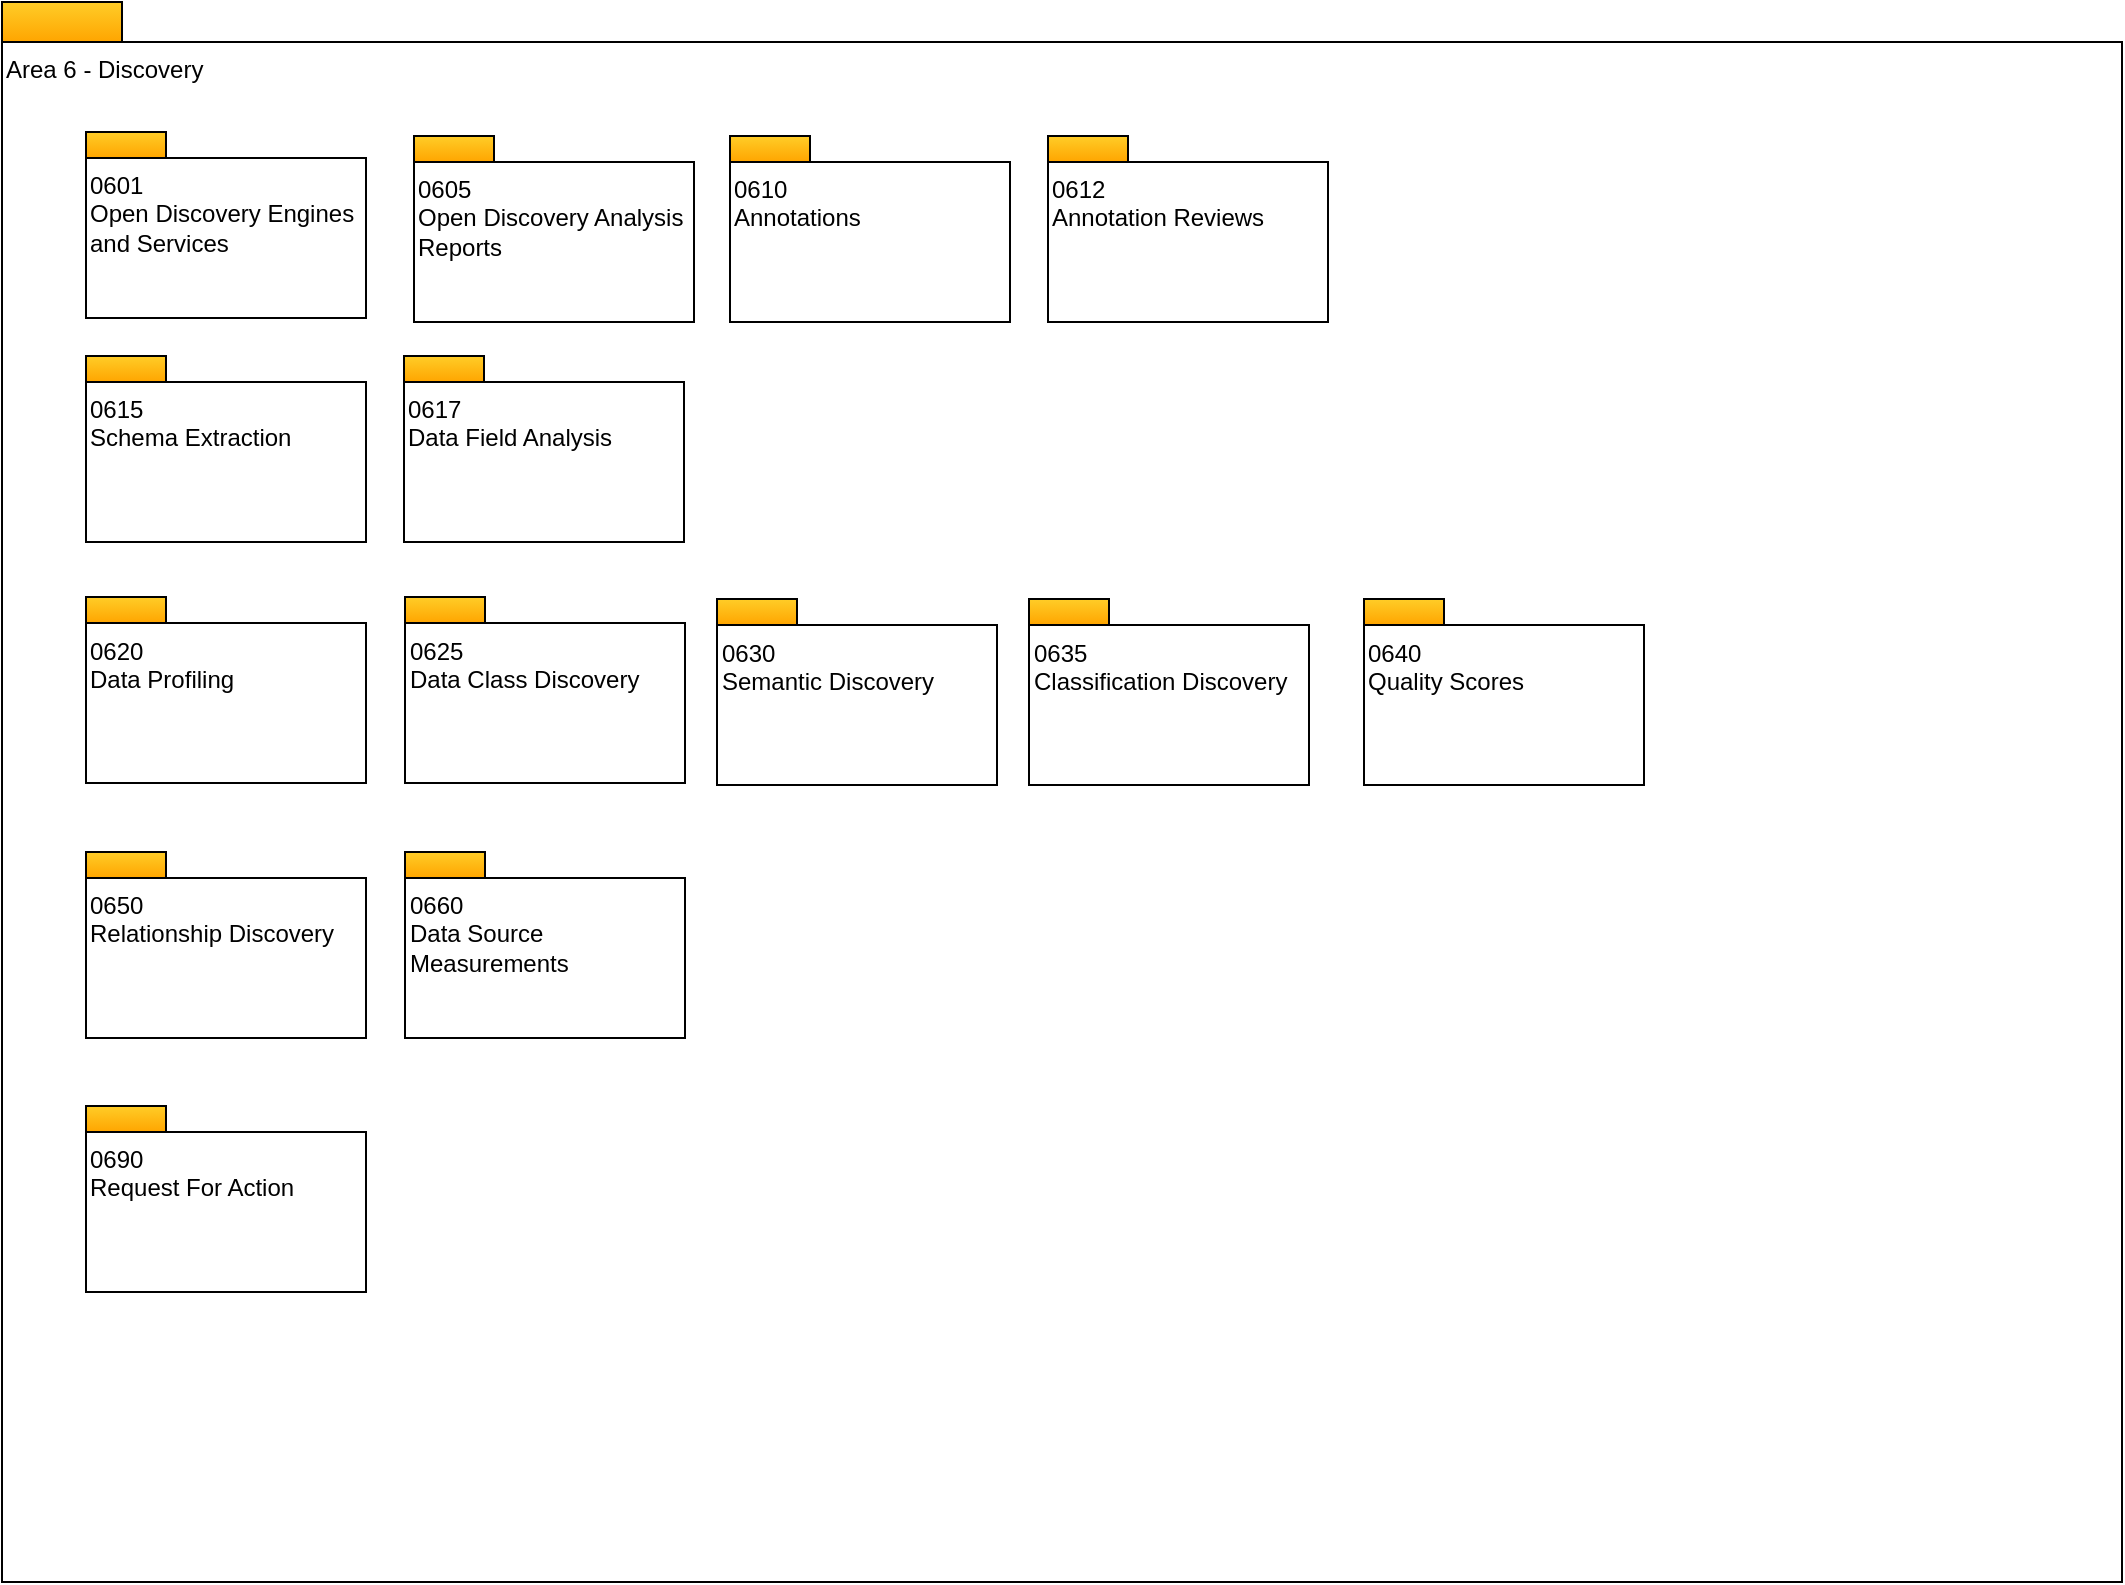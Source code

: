 <mxfile version="15.2.7" type="device" pages="16"><diagram id="mHdgXSSDg3P1Vtlx_zm2" name="overview"><mxGraphModel dx="932" dy="610" grid="0" gridSize="10" guides="1" tooltips="1" connect="1" arrows="1" fold="1" page="1" pageScale="1" pageWidth="1169" pageHeight="827" math="0" shadow="0"><root><mxCell id="0"/><mxCell id="1" parent="0"/><mxCell id="3fQte9pRHBFsXC9MxjXT-3" value="" style="rounded=0;whiteSpace=wrap;html=1;align=left;fillColor=#ffcd28;strokeColor=#000000;gradientColor=#ffa500;" parent="1" vertex="1"><mxGeometry x="20" y="20" width="60" height="20" as="geometry"/></mxCell><mxCell id="3fQte9pRHBFsXC9MxjXT-4" value="Area 6 - Discovery" style="rounded=0;whiteSpace=wrap;html=1;align=left;verticalAlign=top;" parent="1" vertex="1"><mxGeometry x="20" y="40" width="1060" height="770" as="geometry"/></mxCell><mxCell id="3fQte9pRHBFsXC9MxjXT-1" value="" style="rounded=0;whiteSpace=wrap;html=1;align=left;fillColor=#ffcd28;strokeColor=#000000;gradientColor=#ffa500;" parent="1" vertex="1"><mxGeometry x="62" y="85" width="40" height="13" as="geometry"/></mxCell><mxCell id="3fQte9pRHBFsXC9MxjXT-2" value="0601&lt;br&gt;Open Discovery Engines and Services" style="rounded=0;whiteSpace=wrap;html=1;align=left;verticalAlign=top;" parent="1" vertex="1"><mxGeometry x="62" y="98" width="140" height="80" as="geometry"/></mxCell><mxCell id="3fQte9pRHBFsXC9MxjXT-11" value="" style="rounded=0;whiteSpace=wrap;html=1;align=left;fillColor=#ffcd28;strokeColor=#000000;gradientColor=#ffa500;" parent="1" vertex="1"><mxGeometry x="384" y="87" width="40" height="13" as="geometry"/></mxCell><mxCell id="3fQte9pRHBFsXC9MxjXT-12" value="0610&lt;br&gt;Annotations" style="rounded=0;whiteSpace=wrap;html=1;align=left;verticalAlign=top;" parent="1" vertex="1"><mxGeometry x="384" y="100" width="140" height="80" as="geometry"/></mxCell><mxCell id="3fQte9pRHBFsXC9MxjXT-15" value="" style="rounded=0;whiteSpace=wrap;html=1;align=left;fillColor=#ffcd28;strokeColor=#000000;gradientColor=#ffa500;" parent="1" vertex="1"><mxGeometry x="543" y="87" width="40" height="13" as="geometry"/></mxCell><mxCell id="3fQte9pRHBFsXC9MxjXT-16" value="0612&lt;br&gt;Annotation Reviews" style="rounded=0;whiteSpace=wrap;html=1;align=left;verticalAlign=top;" parent="1" vertex="1"><mxGeometry x="543" y="100" width="140" height="80" as="geometry"/></mxCell><mxCell id="3fQte9pRHBFsXC9MxjXT-13" value="" style="rounded=0;whiteSpace=wrap;html=1;align=left;fillColor=#ffcd28;strokeColor=#000000;gradientColor=#ffa500;" parent="1" vertex="1"><mxGeometry x="226" y="87" width="40" height="13" as="geometry"/></mxCell><mxCell id="3fQte9pRHBFsXC9MxjXT-14" value="0605&lt;br&gt;Open Discovery Analysis Reports" style="rounded=0;whiteSpace=wrap;html=1;align=left;verticalAlign=top;" parent="1" vertex="1"><mxGeometry x="226" y="100" width="140" height="80" as="geometry"/></mxCell><mxCell id="3fQte9pRHBFsXC9MxjXT-17" value="" style="rounded=0;whiteSpace=wrap;html=1;align=left;fillColor=#ffcd28;strokeColor=#000000;gradientColor=#ffa500;" parent="1" vertex="1"><mxGeometry x="221" y="197" width="40" height="13" as="geometry"/></mxCell><mxCell id="3fQte9pRHBFsXC9MxjXT-18" value="0617&lt;br&gt;Data Field Analysis" style="rounded=0;whiteSpace=wrap;html=1;align=left;verticalAlign=top;" parent="1" vertex="1"><mxGeometry x="221" y="210" width="140" height="80" as="geometry"/></mxCell><mxCell id="3fQte9pRHBFsXC9MxjXT-19" value="" style="rounded=0;whiteSpace=wrap;html=1;align=left;fillColor=#ffcd28;strokeColor=#000000;gradientColor=#ffa500;" parent="1" vertex="1"><mxGeometry x="62" y="317.5" width="40" height="13" as="geometry"/></mxCell><mxCell id="3fQte9pRHBFsXC9MxjXT-20" value="0620&lt;br&gt;Data Profiling&lt;br&gt;" style="rounded=0;whiteSpace=wrap;html=1;align=left;verticalAlign=top;" parent="1" vertex="1"><mxGeometry x="62" y="330.5" width="140" height="80" as="geometry"/></mxCell><mxCell id="3fQte9pRHBFsXC9MxjXT-21" value="" style="rounded=0;whiteSpace=wrap;html=1;align=left;fillColor=#ffcd28;strokeColor=#000000;gradientColor=#ffa500;" parent="1" vertex="1"><mxGeometry x="221.5" y="317.5" width="40" height="13" as="geometry"/></mxCell><mxCell id="3fQte9pRHBFsXC9MxjXT-22" value="0625&lt;br&gt;Data Class Discovery&lt;br&gt;" style="rounded=0;whiteSpace=wrap;html=1;align=left;verticalAlign=top;" parent="1" vertex="1"><mxGeometry x="221.5" y="330.5" width="140" height="80" as="geometry"/></mxCell><mxCell id="3fQte9pRHBFsXC9MxjXT-29" value="" style="rounded=0;whiteSpace=wrap;html=1;align=left;fillColor=#ffcd28;strokeColor=#000000;gradientColor=#ffa500;" parent="1" vertex="1"><mxGeometry x="377.5" y="318.5" width="40" height="13" as="geometry"/></mxCell><mxCell id="3fQte9pRHBFsXC9MxjXT-30" value="0630&lt;br&gt;Semantic Discovery&lt;br&gt;" style="rounded=0;whiteSpace=wrap;html=1;align=left;verticalAlign=top;" parent="1" vertex="1"><mxGeometry x="377.5" y="331.5" width="140" height="80" as="geometry"/></mxCell><mxCell id="3fQte9pRHBFsXC9MxjXT-31" value="" style="rounded=0;whiteSpace=wrap;html=1;align=left;fillColor=#ffcd28;strokeColor=#000000;gradientColor=#ffa500;" parent="1" vertex="1"><mxGeometry x="533.5" y="318.5" width="40" height="13" as="geometry"/></mxCell><mxCell id="3fQte9pRHBFsXC9MxjXT-32" value="0635&lt;br&gt;Classification Discovery&lt;br&gt;" style="rounded=0;whiteSpace=wrap;html=1;align=left;verticalAlign=top;" parent="1" vertex="1"><mxGeometry x="533.5" y="331.5" width="140" height="80" as="geometry"/></mxCell><mxCell id="3fQte9pRHBFsXC9MxjXT-33" value="" style="rounded=0;whiteSpace=wrap;html=1;align=left;fillColor=#ffcd28;strokeColor=#000000;gradientColor=#ffa500;" parent="1" vertex="1"><mxGeometry x="62" y="445" width="40" height="13" as="geometry"/></mxCell><mxCell id="3fQte9pRHBFsXC9MxjXT-34" value="0650&lt;br&gt;Relationship Discovery&lt;br&gt;" style="rounded=0;whiteSpace=wrap;html=1;align=left;verticalAlign=top;" parent="1" vertex="1"><mxGeometry x="62" y="458" width="140" height="80" as="geometry"/></mxCell><mxCell id="3fQte9pRHBFsXC9MxjXT-35" value="" style="rounded=0;whiteSpace=wrap;html=1;align=left;fillColor=#ffcd28;strokeColor=#000000;gradientColor=#ffa500;" parent="1" vertex="1"><mxGeometry x="221.5" y="445" width="40" height="13" as="geometry"/></mxCell><mxCell id="3fQte9pRHBFsXC9MxjXT-36" value="0660&lt;br&gt;Data Source Measurements&lt;br&gt;" style="rounded=0;whiteSpace=wrap;html=1;align=left;verticalAlign=top;" parent="1" vertex="1"><mxGeometry x="221.5" y="458" width="140" height="80" as="geometry"/></mxCell><mxCell id="3fQte9pRHBFsXC9MxjXT-37" value="" style="rounded=0;whiteSpace=wrap;html=1;align=left;fillColor=#ffcd28;strokeColor=#000000;gradientColor=#ffa500;" parent="1" vertex="1"><mxGeometry x="62" y="572" width="40" height="13" as="geometry"/></mxCell><mxCell id="3fQte9pRHBFsXC9MxjXT-38" value="0690&lt;br&gt;Request For Action&lt;br&gt;" style="rounded=0;whiteSpace=wrap;html=1;align=left;verticalAlign=top;" parent="1" vertex="1"><mxGeometry x="62" y="585" width="140" height="80" as="geometry"/></mxCell><mxCell id="3fQte9pRHBFsXC9MxjXT-23" value="" style="rounded=0;whiteSpace=wrap;html=1;align=left;fillColor=#ffcd28;strokeColor=#000000;gradientColor=#ffa500;" parent="1" vertex="1"><mxGeometry x="701" y="318.5" width="40" height="13" as="geometry"/></mxCell><mxCell id="3fQte9pRHBFsXC9MxjXT-24" value="0640&lt;br&gt;Quality Scores&lt;br&gt;" style="rounded=0;whiteSpace=wrap;html=1;align=left;verticalAlign=top;" parent="1" vertex="1"><mxGeometry x="701" y="331.5" width="140" height="80" as="geometry"/></mxCell><mxCell id="3fQte9pRHBFsXC9MxjXT-25" value="" style="rounded=0;whiteSpace=wrap;html=1;align=left;fillColor=#ffcd28;strokeColor=#000000;gradientColor=#ffa500;" parent="1" vertex="1"><mxGeometry x="62" y="197" width="40" height="13" as="geometry"/></mxCell><mxCell id="3fQte9pRHBFsXC9MxjXT-26" value="0615&lt;br&gt;Schema Extraction" style="rounded=0;whiteSpace=wrap;html=1;align=left;verticalAlign=top;" parent="1" vertex="1"><mxGeometry x="62" y="210" width="140" height="80" as="geometry"/></mxCell></root></mxGraphModel></diagram><diagram id="PF7sQZpvbbHVOkO-_uGT" name="0601-Open-Discovery-Engine"><mxGraphModel dx="1106" dy="790" grid="0" gridSize="10" guides="1" tooltips="1" connect="1" arrows="1" fold="1" page="1" pageScale="1" pageWidth="1169" pageHeight="827" math="0" shadow="0"><root><mxCell id="3fQte9pRHBFsXC9MxjXT-0"/><mxCell id="3fQte9pRHBFsXC9MxjXT-1" parent="3fQte9pRHBFsXC9MxjXT-0"/><mxCell id="3fQte9pRHBFsXC9MxjXT-2" value="" style="rounded=0;whiteSpace=wrap;html=1;align=left;fillColor=#ffcd28;strokeColor=#d79b00;gradientColor=#ffa500;" parent="3fQte9pRHBFsXC9MxjXT-1" vertex="1"><mxGeometry x="13" y="37" width="60" height="20" as="geometry"/></mxCell><mxCell id="3fQte9pRHBFsXC9MxjXT-3" value="0601 - Open Discovery Engines and Services" style="rounded=0;whiteSpace=wrap;html=1;align=left;verticalAlign=top;" parent="3fQte9pRHBFsXC9MxjXT-1" vertex="1"><mxGeometry x="13" y="57" width="1060" height="770" as="geometry"/></mxCell><mxCell id="oZn78KsxcvNaEc5IXUbw-1" style="edgeStyle=orthogonalEdgeStyle;rounded=0;orthogonalLoop=1;jettySize=auto;html=1;exitX=0.5;exitY=0;exitDx=0;exitDy=0;entryX=0.5;entryY=1;entryDx=0;entryDy=0;endArrow=block;endFill=0;endSize=16;" parent="3fQte9pRHBFsXC9MxjXT-1" source="3fQte9pRHBFsXC9MxjXT-12" target="oZn78KsxcvNaEc5IXUbw-0" edge="1"><mxGeometry relative="1" as="geometry"/></mxCell><mxCell id="3fQte9pRHBFsXC9MxjXT-12" value="«entity»&lt;br&gt;&lt;b&gt;OpenDiscoveryEngine&lt;/b&gt;" style="html=1;strokeColor=#d79b00;align=center;fillColor=#ffcd28;gradientColor=#ffa500;" parent="3fQte9pRHBFsXC9MxjXT-1" vertex="1"><mxGeometry x="108" y="254.5" width="206" height="50" as="geometry"/></mxCell><mxCell id="3fQte9pRHBFsXC9MxjXT-13" value="" style="rounded=0;whiteSpace=wrap;html=1;strokeColor=#000000;gradientColor=#ffffff;align=center;" parent="3fQte9pRHBFsXC9MxjXT-1" vertex="1"><mxGeometry x="108" y="304.5" width="206" height="31" as="geometry"/></mxCell><mxCell id="oZn78KsxcvNaEc5IXUbw-0" value="«entity»&lt;br&gt;&lt;b&gt;GovernanceEngine&lt;/b&gt;" style="html=1;strokeColor=#82b366;align=center;fillColor=#d5e8d4;gradientColor=#97d077;" parent="3fQte9pRHBFsXC9MxjXT-1" vertex="1"><mxGeometry x="108" y="143" width="206" height="50" as="geometry"/></mxCell><mxCell id="Zc_v_n2pqMLZeFrDeEx0-0" style="edgeStyle=orthogonalEdgeStyle;rounded=0;orthogonalLoop=1;jettySize=auto;html=1;exitX=0.5;exitY=0;exitDx=0;exitDy=0;endArrow=block;endFill=0;endSize=16;" parent="3fQte9pRHBFsXC9MxjXT-1" source="Zc_v_n2pqMLZeFrDeEx0-1" target="Zc_v_n2pqMLZeFrDeEx0-3" edge="1"><mxGeometry relative="1" as="geometry"/></mxCell><mxCell id="Zc_v_n2pqMLZeFrDeEx0-1" value="«entity»&lt;br&gt;&lt;b&gt;OpenDiscoveryService&lt;/b&gt;" style="html=1;strokeColor=#d79b00;align=center;fillColor=#ffcd28;gradientColor=#ffa500;" parent="3fQte9pRHBFsXC9MxjXT-1" vertex="1"><mxGeometry x="413" y="257.5" width="206" height="50" as="geometry"/></mxCell><mxCell id="Zc_v_n2pqMLZeFrDeEx0-2" value="" style="rounded=0;whiteSpace=wrap;html=1;strokeColor=#000000;gradientColor=#ffffff;align=left;" parent="3fQte9pRHBFsXC9MxjXT-1" vertex="1"><mxGeometry x="413.5" y="306.5" width="206" height="26" as="geometry"/></mxCell><mxCell id="Zc_v_n2pqMLZeFrDeEx0-3" value="«entity»&lt;br&gt;&lt;b&gt;GovernanceService&lt;/b&gt;" style="html=1;strokeColor=#82b366;align=center;fillColor=#d5e8d4;gradientColor=#97d077;" parent="3fQte9pRHBFsXC9MxjXT-1" vertex="1"><mxGeometry x="414.5" y="143" width="203" height="50" as="geometry"/></mxCell><mxCell id="Zc_v_n2pqMLZeFrDeEx0-4" value="«entity»&lt;br&gt;&lt;b&gt;OpenDiscoveryPipeline&lt;/b&gt;" style="html=1;strokeColor=#d79b00;align=center;fillColor=#ffcd28;gradientColor=#ffa500;" parent="3fQte9pRHBFsXC9MxjXT-1" vertex="1"><mxGeometry x="414.5" y="393" width="206" height="50" as="geometry"/></mxCell><mxCell id="Zc_v_n2pqMLZeFrDeEx0-5" value="" style="rounded=0;whiteSpace=wrap;html=1;strokeColor=#000000;gradientColor=#ffffff;align=left;" parent="3fQte9pRHBFsXC9MxjXT-1" vertex="1"><mxGeometry x="415" y="443.5" width="206" height="32" as="geometry"/></mxCell><mxCell id="Zc_v_n2pqMLZeFrDeEx0-6" style="edgeStyle=orthogonalEdgeStyle;rounded=0;html=1;exitX=0;exitY=0.5;endArrow=none;endFill=0;jettySize=auto;orthogonalLoop=1;entryX=0.5;entryY=0;" parent="3fQte9pRHBFsXC9MxjXT-1" source="Zc_v_n2pqMLZeFrDeEx0-7" target="Zc_v_n2pqMLZeFrDeEx0-4" edge="1"><mxGeometry relative="1" as="geometry"/></mxCell><mxCell id="Zc_v_n2pqMLZeFrDeEx0-7" value="" style="triangle;whiteSpace=wrap;html=1;strokeColor=#000000;gradientColor=#ffffff;align=center;rotation=-90;" parent="3fQte9pRHBFsXC9MxjXT-1" vertex="1"><mxGeometry x="509" y="331" width="17" height="21" as="geometry"/></mxCell></root></mxGraphModel></diagram><diagram name="0605-Open-Discovery-Analysis-Reports" id="PMQtC5GLAhQ_0c-HItpj"><mxGraphModel dx="1106" dy="789" grid="0" gridSize="10" guides="1" tooltips="1" connect="1" arrows="1" fold="1" page="1" pageScale="1" pageWidth="1169" pageHeight="827" math="0" shadow="0"><root><mxCell id="3fQte9pRHBFsXC9MxjXT-0"/><mxCell id="3fQte9pRHBFsXC9MxjXT-1" parent="3fQte9pRHBFsXC9MxjXT-0"/><mxCell id="3fQte9pRHBFsXC9MxjXT-2" value="" style="rounded=0;whiteSpace=wrap;html=1;align=left;fillColor=#f0a30a;strokeColor=#000000;fontColor=#ffffff;" parent="3fQte9pRHBFsXC9MxjXT-1" vertex="1"><mxGeometry x="20" y="20" width="60" height="20" as="geometry"/></mxCell><mxCell id="3fQte9pRHBFsXC9MxjXT-3" value="0605 - Open Discovery Analysis Reports" style="rounded=0;whiteSpace=wrap;html=1;align=left;verticalAlign=top;" parent="3fQte9pRHBFsXC9MxjXT-1" vertex="1"><mxGeometry x="20" y="40" width="1060" height="770" as="geometry"/></mxCell><mxCell id="3fQte9pRHBFsXC9MxjXT-4" value="«entity»&lt;br&gt;&lt;b&gt;OpenDiscoveryAnalysisReport&lt;/b&gt;" style="html=1;strokeColor=#d79b00;align=center;fillColor=#ffcd28;gradientColor=#ffa500;" parent="3fQte9pRHBFsXC9MxjXT-1" vertex="1"><mxGeometry x="107" y="256.5" width="324" height="50" as="geometry"/></mxCell><mxCell id="3fQte9pRHBFsXC9MxjXT-5" value="displayName : string&lt;br&gt;description : string&lt;br&gt;executionDate : date&lt;br&gt;&lt;div style=&quot;text-align: left&quot;&gt;&lt;span&gt;analysisParameters : map&amp;lt;string, string&amp;gt;&lt;/span&gt;&lt;/div&gt;&lt;div style=&quot;text-align: left&quot;&gt;&lt;span&gt;discoveryAnalysisStep : string&lt;/span&gt;&lt;/div&gt;&lt;div style=&quot;text-align: left&quot;&gt;&lt;span&gt;discoveryServiceStatus : DiscoveryServiceRequestStatus&lt;/span&gt;&lt;/div&gt;" style="rounded=0;whiteSpace=wrap;html=1;strokeColor=#000000;gradientColor=#ffffff;align=left;" parent="3fQte9pRHBFsXC9MxjXT-1" vertex="1"><mxGeometry x="107" y="306.5" width="325" height="110" as="geometry"/></mxCell><mxCell id="3fQte9pRHBFsXC9MxjXT-9" value="" style="edgeStyle=orthogonalEdgeStyle;rounded=0;html=1;endArrow=none;endFill=0;jettySize=auto;orthogonalLoop=1;" parent="3fQte9pRHBFsXC9MxjXT-1" source="3fQte9pRHBFsXC9MxjXT-6" target="3fQte9pRHBFsXC9MxjXT-4" edge="1"><mxGeometry relative="1" as="geometry"/></mxCell><mxCell id="iGOhSuVCxT9hs5b3waeM-2" value="" style="edgeStyle=orthogonalEdgeStyle;rounded=0;orthogonalLoop=1;jettySize=auto;html=1;endArrow=none;endFill=0;" parent="3fQte9pRHBFsXC9MxjXT-1" source="3fQte9pRHBFsXC9MxjXT-6" target="3fQte9pRHBFsXC9MxjXT-4" edge="1"><mxGeometry relative="1" as="geometry"/></mxCell><mxCell id="3fQte9pRHBFsXC9MxjXT-6" value="«entity»&lt;br&gt;&lt;b&gt;Referenceable&lt;/b&gt;" style="html=1;strokeColor=#d6b656;align=center;fillColor=#fff2cc;gradientColor=#ffd966;" parent="3fQte9pRHBFsXC9MxjXT-1" vertex="1"><mxGeometry x="189" y="135" width="160" height="50" as="geometry"/></mxCell><mxCell id="3fQte9pRHBFsXC9MxjXT-8" value="" style="triangle;whiteSpace=wrap;html=1;strokeColor=#000000;gradientColor=#ffffff;align=center;rotation=-90;" parent="3fQte9pRHBFsXC9MxjXT-1" vertex="1"><mxGeometry x="261" y="183" width="17" height="21" as="geometry"/></mxCell><mxCell id="3fQte9pRHBFsXC9MxjXT-12" value="«entity»&lt;br&gt;&lt;b&gt;OpenDiscoveryEngine&lt;/b&gt;" style="html=1;strokeColor=#d79b00;align=center;fillColor=#ffcd28;gradientColor=#ffa500;" parent="3fQte9pRHBFsXC9MxjXT-1" vertex="1"><mxGeometry x="799" y="256.5" width="181" height="50" as="geometry"/></mxCell><mxCell id="3fQte9pRHBFsXC9MxjXT-13" value="" style="endArrow=none;html=1;entryX=1;entryY=0.5;exitX=0;exitY=0.5;" parent="3fQte9pRHBFsXC9MxjXT-1" source="3fQte9pRHBFsXC9MxjXT-12" target="3fQte9pRHBFsXC9MxjXT-4" edge="1"><mxGeometry width="50" height="50" relative="1" as="geometry"><mxPoint x="482" y="755" as="sourcePoint"/><mxPoint x="532" y="705" as="targetPoint"/></mxGeometry></mxCell><mxCell id="3fQte9pRHBFsXC9MxjXT-14" value="«relationship»&lt;br&gt;&lt;b&gt;DiscoveryEngineReport&lt;/b&gt;" style="html=1;strokeColor=#d79b00;align=center;fillColor=#ffcd28;gradientColor=#ffa500;" parent="3fQte9pRHBFsXC9MxjXT-1" vertex="1"><mxGeometry x="522" y="133" width="206" height="50" as="geometry"/></mxCell><mxCell id="3fQte9pRHBFsXC9MxjXT-15" value="" style="endArrow=none;dashed=1;html=1;entryX=0.5;entryY=1;" parent="3fQte9pRHBFsXC9MxjXT-1" target="3fQte9pRHBFsXC9MxjXT-22" edge="1"><mxGeometry width="50" height="50" relative="1" as="geometry"><mxPoint x="624" y="282.5" as="sourcePoint"/><mxPoint x="872" y="220" as="targetPoint"/></mxGeometry></mxCell><mxCell id="3fQte9pRHBFsXC9MxjXT-17" value="«entity»&lt;br&gt;&lt;b&gt;OpenDiscoveryService&lt;/b&gt;" style="html=1;strokeColor=#d79b00;align=center;fillColor=#ffcd28;gradientColor=#ffa500;" parent="3fQte9pRHBFsXC9MxjXT-1" vertex="1"><mxGeometry x="798" y="367.5" width="184" height="50" as="geometry"/></mxCell><mxCell id="3fQte9pRHBFsXC9MxjXT-22" value="" style="rounded=0;whiteSpace=wrap;html=1;strokeColor=#000000;gradientColor=#ffffff;align=center;" parent="3fQte9pRHBFsXC9MxjXT-1" vertex="1"><mxGeometry x="522" y="183" width="206" height="31" as="geometry"/></mxCell><mxCell id="3fQte9pRHBFsXC9MxjXT-25" value="«relationship»&lt;br&gt;&lt;b&gt;DiscoveryInvocationReport&lt;/b&gt;" style="html=1;strokeColor=#d79b00;align=center;fillColor=#ffcd28;gradientColor=#ffa500;" parent="3fQte9pRHBFsXC9MxjXT-1" vertex="1"><mxGeometry x="480" y="446.5" width="206" height="53" as="geometry"/></mxCell><mxCell id="3fQte9pRHBFsXC9MxjXT-26" value="" style="endArrow=none;dashed=1;html=1;" parent="3fQte9pRHBFsXC9MxjXT-1" target="3fQte9pRHBFsXC9MxjXT-25" edge="1"><mxGeometry width="50" height="50" relative="1" as="geometry"><mxPoint x="583" y="393.5" as="sourcePoint"/><mxPoint x="1109" y="524.5" as="targetPoint"/></mxGeometry></mxCell><mxCell id="3fQte9pRHBFsXC9MxjXT-27" value="*" style="text;html=1;strokeColor=none;fillColor=none;align=center;verticalAlign=middle;whiteSpace=wrap;rounded=0;" parent="3fQte9pRHBFsXC9MxjXT-1" vertex="1"><mxGeometry x="422" y="390.5" width="40" height="20" as="geometry"/></mxCell><mxCell id="3fQte9pRHBFsXC9MxjXT-28" value="0..1" style="text;html=1;strokeColor=none;fillColor=none;align=center;verticalAlign=middle;whiteSpace=wrap;rounded=0;" parent="3fQte9pRHBFsXC9MxjXT-1" vertex="1"><mxGeometry x="758" y="261.5" width="40" height="20" as="geometry"/></mxCell><mxCell id="3fQte9pRHBFsXC9MxjXT-29" value="*" style="text;html=1;strokeColor=none;fillColor=none;align=center;verticalAlign=middle;whiteSpace=wrap;rounded=0;" parent="3fQte9pRHBFsXC9MxjXT-1" vertex="1"><mxGeometry x="422" y="281.5" width="40" height="20" as="geometry"/></mxCell><mxCell id="3fQte9pRHBFsXC9MxjXT-30" value="0..1" style="text;html=1;strokeColor=none;fillColor=none;align=center;verticalAlign=middle;whiteSpace=wrap;rounded=0;" parent="3fQte9pRHBFsXC9MxjXT-1" vertex="1"><mxGeometry x="751" y="366" width="40" height="20" as="geometry"/></mxCell><mxCell id="3fQte9pRHBFsXC9MxjXT-32" value="sourceDiscoveryEngine" style="text;html=1;strokeColor=none;fillColor=none;align=center;verticalAlign=middle;whiteSpace=wrap;rounded=0;" parent="3fQte9pRHBFsXC9MxjXT-1" vertex="1"><mxGeometry x="636" y="281.5" width="163" height="20" as="geometry"/></mxCell><mxCell id="3fQte9pRHBFsXC9MxjXT-33" value="" style="rounded=0;whiteSpace=wrap;html=1;strokeColor=#000000;gradientColor=#ffffff;align=center;" parent="3fQte9pRHBFsXC9MxjXT-1" vertex="1"><mxGeometry x="480" y="499.5" width="206" height="31" as="geometry"/></mxCell><mxCell id="3fQte9pRHBFsXC9MxjXT-34" value="serviceDiscoveryAnalysisReports" style="text;html=1;strokeColor=none;fillColor=none;align=center;verticalAlign=middle;whiteSpace=wrap;rounded=0;" parent="3fQte9pRHBFsXC9MxjXT-1" vertex="1"><mxGeometry x="426" y="365" width="206" height="20" as="geometry"/></mxCell><mxCell id="3fQte9pRHBFsXC9MxjXT-35" value="sourceDiscoveryService" style="text;html=1;strokeColor=none;fillColor=none;align=center;verticalAlign=middle;whiteSpace=wrap;rounded=0;" parent="3fQte9pRHBFsXC9MxjXT-1" vertex="1"><mxGeometry x="625" y="391.5" width="174" height="20" as="geometry"/></mxCell><mxCell id="3fQte9pRHBFsXC9MxjXT-36" value="" style="endArrow=none;html=1;entryX=0;entryY=0.5;" parent="3fQte9pRHBFsXC9MxjXT-1" target="3fQte9pRHBFsXC9MxjXT-17" edge="1"><mxGeometry width="50" height="50" relative="1" as="geometry"><mxPoint x="431" y="392.5" as="sourcePoint"/><mxPoint x="727" y="143" as="targetPoint"/></mxGeometry></mxCell><mxCell id="3fQte9pRHBFsXC9MxjXT-39" value="discoveryEngineAnalysisReports" style="text;html=1;strokeColor=none;fillColor=none;align=center;verticalAlign=middle;whiteSpace=wrap;rounded=0;" parent="3fQte9pRHBFsXC9MxjXT-1" vertex="1"><mxGeometry x="426" y="261.5" width="206" height="20" as="geometry"/></mxCell><mxCell id="khFXJhSDqjQeGoekeJ10-0" value="«entity»&lt;br&gt;&lt;b&gt;Asset&lt;/b&gt;" style="html=1;strokeColor=#d6b656;align=center;fillColor=#fff2cc;" parent="3fQte9pRHBFsXC9MxjXT-1" vertex="1"><mxGeometry x="173" y="630" width="184" height="50" as="geometry"/></mxCell><mxCell id="khFXJhSDqjQeGoekeJ10-1" value="«relationship»&lt;br&gt;&lt;b&gt;AssetDiscoveryReport&lt;/b&gt;" style="html=1;strokeColor=#d79b00;align=center;fillColor=#ffcd28;gradientColor=#ffa500;" parent="3fQte9pRHBFsXC9MxjXT-1" vertex="1"><mxGeometry x="480" y="549.5" width="206" height="53" as="geometry"/></mxCell><mxCell id="khFXJhSDqjQeGoekeJ10-2" value="" style="endArrow=none;dashed=1;html=1;" parent="3fQte9pRHBFsXC9MxjXT-1" target="khFXJhSDqjQeGoekeJ10-1" edge="1"><mxGeometry width="50" height="50" relative="1" as="geometry"><mxPoint x="266" y="576.5" as="sourcePoint"/><mxPoint x="984" y="708" as="targetPoint"/></mxGeometry></mxCell><mxCell id="khFXJhSDqjQeGoekeJ10-3" value="*" style="text;html=1;strokeColor=none;fillColor=none;align=center;verticalAlign=middle;whiteSpace=wrap;rounded=0;" parent="3fQte9pRHBFsXC9MxjXT-1" vertex="1"><mxGeometry x="225" y="416.5" width="40" height="20" as="geometry"/></mxCell><mxCell id="khFXJhSDqjQeGoekeJ10-4" value="0..1" style="text;html=1;strokeColor=none;fillColor=none;align=center;verticalAlign=middle;whiteSpace=wrap;rounded=0;" parent="3fQte9pRHBFsXC9MxjXT-1" vertex="1"><mxGeometry x="267.5" y="610" width="40" height="20" as="geometry"/></mxCell><mxCell id="khFXJhSDqjQeGoekeJ10-5" value="" style="rounded=0;whiteSpace=wrap;html=1;strokeColor=#000000;gradientColor=#ffffff;align=center;" parent="3fQte9pRHBFsXC9MxjXT-1" vertex="1"><mxGeometry x="480" y="602.5" width="206" height="31" as="geometry"/></mxCell><mxCell id="khFXJhSDqjQeGoekeJ10-6" value="assetDiscoveryAnalysisReports" style="text;html=1;strokeColor=none;fillColor=none;align=center;verticalAlign=middle;whiteSpace=wrap;rounded=0;" parent="3fQte9pRHBFsXC9MxjXT-1" vertex="1"><mxGeometry x="272" y="416.5" width="176" height="20" as="geometry"/></mxCell><mxCell id="khFXJhSDqjQeGoekeJ10-7" value="discoveryReportTarget" style="text;html=1;strokeColor=none;fillColor=none;align=center;verticalAlign=middle;whiteSpace=wrap;rounded=0;" parent="3fQte9pRHBFsXC9MxjXT-1" vertex="1"><mxGeometry x="116" y="607.5" width="147" height="20" as="geometry"/></mxCell><mxCell id="khFXJhSDqjQeGoekeJ10-8" value="" style="endArrow=none;html=1;entryX=0.5;entryY=0;exitX=0.5;exitY=1;" parent="3fQte9pRHBFsXC9MxjXT-1" target="khFXJhSDqjQeGoekeJ10-0" edge="1"><mxGeometry width="50" height="50" relative="1" as="geometry"><mxPoint x="263" y="415.5" as="sourcePoint"/><mxPoint x="679" y="325" as="targetPoint"/></mxGeometry></mxCell><mxCell id="iGOhSuVCxT9hs5b3waeM-0" value="«enumeration»&lt;br&gt;&lt;b&gt;DiscoveryServiceRequestStatus&lt;/b&gt;" style="html=1;strokeColor=#d79b00;align=center;fillColor=#ffcd28;gradientColor=#ffa500;" parent="3fQte9pRHBFsXC9MxjXT-1" vertex="1"><mxGeometry x="775" y="502.5" width="223" height="53" as="geometry"/></mxCell><mxCell id="iGOhSuVCxT9hs5b3waeM-1" value="WAITING = 0&lt;br&gt;ACTIVATING = 1&lt;br&gt;IN_PROGRESS = 2&lt;br&gt;FAILED = 3&lt;br&gt;COMPLETED = 4&lt;br&gt;OTHER = 5&lt;br&gt;UNKNOWN = 99" style="rounded=0;whiteSpace=wrap;html=1;strokeColor=#000000;gradientColor=#ffffff;align=left;" parent="3fQte9pRHBFsXC9MxjXT-1" vertex="1"><mxGeometry x="775" y="555.5" width="223" height="115" as="geometry"/></mxCell></root></mxGraphModel></diagram><diagram name="0610-Annotations" id="B93cejBKThY-TTdXCMpq"><mxGraphModel dx="1106" dy="790" grid="0" gridSize="10" guides="1" tooltips="1" connect="1" arrows="1" fold="1" page="1" pageScale="1" pageWidth="1169" pageHeight="827" math="0" shadow="0"><root><mxCell id="3fQte9pRHBFsXC9MxjXT-0"/><mxCell id="3fQte9pRHBFsXC9MxjXT-1" parent="3fQte9pRHBFsXC9MxjXT-0"/><mxCell id="3fQte9pRHBFsXC9MxjXT-2" value="" style="rounded=0;whiteSpace=wrap;html=1;align=left;fillColor=#f0a30a;strokeColor=#000000;fontColor=#ffffff;" parent="3fQte9pRHBFsXC9MxjXT-1" vertex="1"><mxGeometry x="20" y="20" width="60" height="20" as="geometry"/></mxCell><mxCell id="3fQte9pRHBFsXC9MxjXT-3" value="0610 - Annotations" style="rounded=0;whiteSpace=wrap;html=1;align=left;verticalAlign=top;" parent="3fQte9pRHBFsXC9MxjXT-1" vertex="1"><mxGeometry x="20" y="40" width="1060" height="770" as="geometry"/></mxCell><mxCell id="3fQte9pRHBFsXC9MxjXT-4" value="«entity»&lt;br&gt;&lt;b&gt;Annotation&lt;/b&gt;" style="html=1;strokeColor=#d79b00;align=center;fillColor=#ffcd28;gradientColor=#ffa500;" parent="3fQte9pRHBFsXC9MxjXT-1" vertex="1"><mxGeometry x="471" y="282" width="240" height="50" as="geometry"/></mxCell><mxCell id="3fQte9pRHBFsXC9MxjXT-5" value="annotationType : string&lt;br&gt;summary : string&lt;br&gt;confidenceLevel : int&lt;br&gt;expression : string&lt;br&gt;explanation : string&lt;br&gt;analysisStep : string&lt;br&gt;jsonProperties : string&lt;br&gt;additionalProperties : map&amp;lt;string, string&amp;gt;" style="rounded=0;whiteSpace=wrap;html=1;strokeColor=#000000;gradientColor=#ffffff;align=left;" parent="3fQte9pRHBFsXC9MxjXT-1" vertex="1"><mxGeometry x="471" y="332" width="240" height="137" as="geometry"/></mxCell><mxCell id="3fQte9pRHBFsXC9MxjXT-17" value="*" style="text;html=1;strokeColor=none;fillColor=none;align=center;verticalAlign=middle;whiteSpace=wrap;rounded=0;" parent="3fQte9pRHBFsXC9MxjXT-1" vertex="1"><mxGeometry x="431" y="287" width="40" height="20" as="geometry"/></mxCell><mxCell id="3fQte9pRHBFsXC9MxjXT-20" value="0..1" style="text;html=1;strokeColor=none;fillColor=none;align=center;verticalAlign=middle;whiteSpace=wrap;rounded=0;" parent="3fQte9pRHBFsXC9MxjXT-1" vertex="1"><mxGeometry x="247" y="312" width="40" height="20" as="geometry"/></mxCell><mxCell id="3fQte9pRHBFsXC9MxjXT-23" value="fromAnalysisReport" style="text;html=1;strokeColor=none;fillColor=none;align=center;verticalAlign=middle;whiteSpace=wrap;rounded=0;" parent="3fQte9pRHBFsXC9MxjXT-1" vertex="1"><mxGeometry x="247" y="287" width="124" height="20" as="geometry"/></mxCell><mxCell id="3fQte9pRHBFsXC9MxjXT-24" value="reportedAnnotations" style="text;html=1;strokeColor=none;fillColor=none;align=center;verticalAlign=middle;whiteSpace=wrap;rounded=0;" parent="3fQte9pRHBFsXC9MxjXT-1" vertex="1"><mxGeometry x="343" y="312" width="128" height="20" as="geometry"/></mxCell><mxCell id="3fQte9pRHBFsXC9MxjXT-25" value="" style="endArrow=none;html=1;entryX=1;entryY=0.5;exitX=0;exitY=0.5;" parent="3fQte9pRHBFsXC9MxjXT-1" source="3fQte9pRHBFsXC9MxjXT-4" target="3fQte9pRHBFsXC9MxjXT-27" edge="1"><mxGeometry width="50" height="50" relative="1" as="geometry"><mxPoint x="1033" y="263.5" as="sourcePoint"/><mxPoint x="1033" y="126.5" as="targetPoint"/></mxGeometry></mxCell><mxCell id="3fQte9pRHBFsXC9MxjXT-27" value="«entity»&lt;br&gt;&lt;b&gt;OpenDiscoveryAnalysisReport&lt;/b&gt;" style="html=1;strokeColor=#d79b00;align=center;fillColor=#ffcd28;gradientColor=#ffa500;" parent="3fQte9pRHBFsXC9MxjXT-1" vertex="1"><mxGeometry x="32" y="282" width="215" height="50" as="geometry"/></mxCell><mxCell id="3fQte9pRHBFsXC9MxjXT-8" value="«relationship»&lt;br&gt;&lt;b&gt;DiscoveredAnnotation&lt;/b&gt;" style="html=1;strokeColor=#d79b00;align=center;fillColor=#ffcd28;gradientColor=#ffa500;" parent="3fQte9pRHBFsXC9MxjXT-1" vertex="1"><mxGeometry x="240" y="507.5" width="206" height="50" as="geometry"/></mxCell><mxCell id="3fQte9pRHBFsXC9MxjXT-9" value="" style="endArrow=none;dashed=1;html=1;entryX=0.5;entryY=0;" parent="3fQte9pRHBFsXC9MxjXT-1" target="3fQte9pRHBFsXC9MxjXT-8" edge="1"><mxGeometry width="50" height="50" relative="1" as="geometry"><mxPoint x="342" y="308" as="sourcePoint"/><mxPoint x="986" y="505" as="targetPoint"/></mxGeometry></mxCell><mxCell id="3fQte9pRHBFsXC9MxjXT-10" value="" style="rounded=0;whiteSpace=wrap;html=1;strokeColor=#000000;gradientColor=#ffffff;align=center;" parent="3fQte9pRHBFsXC9MxjXT-1" vertex="1"><mxGeometry x="240" y="557.5" width="206" height="31" as="geometry"/></mxCell><mxCell id="3fQte9pRHBFsXC9MxjXT-13" value="" style="endArrow=none;html=1;entryX=1;entryY=0.5;exitX=1;exitY=0.75;" parent="3fQte9pRHBFsXC9MxjXT-1" source="3fQte9pRHBFsXC9MxjXT-5" target="3fQte9pRHBFsXC9MxjXT-4" edge="1"><mxGeometry width="50" height="50" relative="1" as="geometry"><mxPoint x="13" y="898" as="sourcePoint"/><mxPoint x="63" y="848" as="targetPoint"/><Array as="points"><mxPoint x="741" y="435"/><mxPoint x="741" y="307"/></Array></mxGeometry></mxCell><mxCell id="3fQte9pRHBFsXC9MxjXT-28" value="extendedAnnotations" style="text;html=1;strokeColor=none;fillColor=none;align=center;verticalAlign=middle;whiteSpace=wrap;rounded=0;" parent="3fQte9pRHBFsXC9MxjXT-1" vertex="1"><mxGeometry x="711" y="287" width="123" height="20" as="geometry"/></mxCell><mxCell id="3fQte9pRHBFsXC9MxjXT-30" value="*" style="text;html=1;strokeColor=none;fillColor=none;align=center;verticalAlign=middle;whiteSpace=wrap;rounded=0;" parent="3fQte9pRHBFsXC9MxjXT-1" vertex="1"><mxGeometry x="704" y="312" width="40" height="20" as="geometry"/></mxCell><mxCell id="3fQte9pRHBFsXC9MxjXT-31" value="*" style="text;html=1;strokeColor=none;fillColor=none;align=center;verticalAlign=middle;whiteSpace=wrap;rounded=0;" parent="3fQte9pRHBFsXC9MxjXT-1" vertex="1"><mxGeometry x="704" y="422" width="40" height="20" as="geometry"/></mxCell><mxCell id="3fQte9pRHBFsXC9MxjXT-32" value="«relationship»&lt;br&gt;&lt;b&gt;AnnotationExtension&lt;/b&gt;" style="html=1;strokeColor=#d79b00;align=center;fillColor=#ffcd28;gradientColor=#ffa500;" parent="3fQte9pRHBFsXC9MxjXT-1" vertex="1"><mxGeometry x="839" y="341.5" width="206" height="50" as="geometry"/></mxCell><mxCell id="3fQte9pRHBFsXC9MxjXT-33" value="" style="endArrow=none;dashed=1;html=1;entryX=0;entryY=0.5;" parent="3fQte9pRHBFsXC9MxjXT-1" target="3fQte9pRHBFsXC9MxjXT-32" edge="1"><mxGeometry width="50" height="50" relative="1" as="geometry"><mxPoint x="743" y="367" as="sourcePoint"/><mxPoint x="1633" y="339" as="targetPoint"/></mxGeometry></mxCell><mxCell id="3fQte9pRHBFsXC9MxjXT-34" value="" style="rounded=0;whiteSpace=wrap;html=1;strokeColor=#000000;gradientColor=#ffffff;align=center;" parent="3fQte9pRHBFsXC9MxjXT-1" vertex="1"><mxGeometry x="839" y="391.5" width="206" height="31" as="geometry"/></mxCell><mxCell id="khFXJhSDqjQeGoekeJ10-0" value="annotationExtensions" style="text;html=1;strokeColor=none;fillColor=none;align=center;verticalAlign=middle;whiteSpace=wrap;rounded=0;" parent="3fQte9pRHBFsXC9MxjXT-1" vertex="1"><mxGeometry x="711" y="446.5" width="123" height="20" as="geometry"/></mxCell><mxCell id="rONUnObFOf8PwcdJrpwX-0" style="edgeStyle=orthogonalEdgeStyle;rounded=0;orthogonalLoop=1;jettySize=auto;html=1;endArrow=block;endFill=0;endSize=16;" parent="3fQte9pRHBFsXC9MxjXT-1" source="3fQte9pRHBFsXC9MxjXT-4" target="rONUnObFOf8PwcdJrpwX-1" edge="1"><mxGeometry relative="1" as="geometry"><mxPoint x="701" y="273" as="sourcePoint"/></mxGeometry></mxCell><mxCell id="rONUnObFOf8PwcdJrpwX-1" value="«entity»&lt;br&gt;&lt;b&gt;OpenMetadataRoot&lt;/b&gt;" style="html=1;strokeColor=#d6b656;align=center;fillColor=#fff2cc;gradientColor=#ffd966;" parent="3fQte9pRHBFsXC9MxjXT-1" vertex="1"><mxGeometry x="471" y="177" width="240" height="50" as="geometry"/></mxCell></root></mxGraphModel></diagram><diagram name="0612-Annotation-Reviews" id="3_5sg-Z3IrCquTYNV99S"><mxGraphModel dx="1106" dy="790" grid="0" gridSize="10" guides="1" tooltips="1" connect="1" arrows="1" fold="1" page="1" pageScale="1" pageWidth="1169" pageHeight="827" math="0" shadow="0"><root><mxCell id="3fQte9pRHBFsXC9MxjXT-0"/><mxCell id="3fQte9pRHBFsXC9MxjXT-1" parent="3fQte9pRHBFsXC9MxjXT-0"/><mxCell id="3fQte9pRHBFsXC9MxjXT-2" value="" style="rounded=0;whiteSpace=wrap;html=1;align=left;fillColor=#f0a30a;strokeColor=#000000;fontColor=#ffffff;" parent="3fQte9pRHBFsXC9MxjXT-1" vertex="1"><mxGeometry x="20" y="20" width="60" height="20" as="geometry"/></mxCell><mxCell id="3fQte9pRHBFsXC9MxjXT-3" value="0612 - Annotation Reviews" style="rounded=0;whiteSpace=wrap;html=1;align=left;verticalAlign=top;" parent="3fQte9pRHBFsXC9MxjXT-1" vertex="1"><mxGeometry x="20" y="40" width="1060" height="770" as="geometry"/></mxCell><mxCell id="X9jNspjHYnvltATcbpwj-1" style="edgeStyle=orthogonalEdgeStyle;rounded=0;orthogonalLoop=1;jettySize=auto;html=1;endArrow=block;endFill=0;endSize=16;" parent="3fQte9pRHBFsXC9MxjXT-1" source="3fQte9pRHBFsXC9MxjXT-4" target="G6TMj7-85YhIdep7EZEb-1" edge="1"><mxGeometry relative="1" as="geometry"/></mxCell><mxCell id="3fQte9pRHBFsXC9MxjXT-4" value="«entity»&lt;br&gt;&lt;b&gt;AnnotationReview&lt;/b&gt;" style="html=1;strokeColor=#d79b00;align=center;fillColor=#ffcd28;gradientColor=#ffa500;" parent="3fQte9pRHBFsXC9MxjXT-1" vertex="1"><mxGeometry x="646" y="294" width="240" height="50" as="geometry"/></mxCell><mxCell id="3fQte9pRHBFsXC9MxjXT-5" value="reviewDate : date&lt;br&gt;steward : string&lt;br&gt;comment : string&lt;br&gt;" style="rounded=0;whiteSpace=wrap;html=1;strokeColor=#000000;gradientColor=#ffffff;align=left;" parent="3fQte9pRHBFsXC9MxjXT-1" vertex="1"><mxGeometry x="646" y="344" width="240" height="59" as="geometry"/></mxCell><mxCell id="3fQte9pRHBFsXC9MxjXT-6" value="" style="edgeStyle=orthogonalEdgeStyle;rounded=0;html=1;endArrow=none;endFill=0;jettySize=auto;orthogonalLoop=1;entryX=0;entryY=0.75;entryDx=0;entryDy=0;" parent="3fQte9pRHBFsXC9MxjXT-1" source="3fQte9pRHBFsXC9MxjXT-7" target="3fQte9pRHBFsXC9MxjXT-4" edge="1"><mxGeometry relative="1" as="geometry"/></mxCell><mxCell id="3fQte9pRHBFsXC9MxjXT-7" value="«entity»&lt;br&gt;&lt;b&gt;Annotation&lt;/b&gt;" style="html=1;strokeColor=#d79b00;align=center;fillColor=#ffcd28;gradientColor=#ffa500;" parent="3fQte9pRHBFsXC9MxjXT-1" vertex="1"><mxGeometry x="167" y="307" width="160" height="50" as="geometry"/></mxCell><mxCell id="3fQte9pRHBFsXC9MxjXT-8" value="«relationship»&lt;br&gt;&lt;b&gt;AnnotationReviewLink&lt;/b&gt;" style="html=1;strokeColor=#d79b00;align=center;fillColor=#ffcd28;gradientColor=#ffa500;" parent="3fQte9pRHBFsXC9MxjXT-1" vertex="1"><mxGeometry x="396" y="422" width="214" height="50" as="geometry"/></mxCell><mxCell id="3fQte9pRHBFsXC9MxjXT-9" value="" style="endArrow=none;dashed=1;html=1;entryX=0.5;entryY=0;entryDx=0;entryDy=0;" parent="3fQte9pRHBFsXC9MxjXT-1" target="3fQte9pRHBFsXC9MxjXT-8" edge="1"><mxGeometry width="50" height="50" relative="1" as="geometry"><mxPoint x="503" y="332" as="sourcePoint"/><mxPoint x="1189.5" y="471" as="targetPoint"/></mxGeometry></mxCell><mxCell id="3fQte9pRHBFsXC9MxjXT-10" value="annotationStatus : AnnotationStatus" style="rounded=0;whiteSpace=wrap;html=1;strokeColor=#000000;gradientColor=#ffffff;align=center;" parent="3fQte9pRHBFsXC9MxjXT-1" vertex="1"><mxGeometry x="397" y="472" width="213" height="31" as="geometry"/></mxCell><mxCell id="3fQte9pRHBFsXC9MxjXT-13" value="*" style="text;html=1;strokeColor=none;fillColor=none;align=center;verticalAlign=middle;whiteSpace=wrap;rounded=0;" parent="3fQte9pRHBFsXC9MxjXT-1" vertex="1"><mxGeometry x="327" y="334" width="40" height="20" as="geometry"/></mxCell><mxCell id="3fQte9pRHBFsXC9MxjXT-14" value="*" style="text;html=1;strokeColor=none;fillColor=none;align=center;verticalAlign=middle;whiteSpace=wrap;rounded=0;" parent="3fQte9pRHBFsXC9MxjXT-1" vertex="1"><mxGeometry x="601.5" y="305" width="40" height="20" as="geometry"/></mxCell><mxCell id="3fQte9pRHBFsXC9MxjXT-16" value="reviewedAnnotations" style="text;html=1;strokeColor=none;fillColor=none;align=center;verticalAlign=middle;whiteSpace=wrap;rounded=0;" parent="3fQte9pRHBFsXC9MxjXT-1" vertex="1"><mxGeometry x="336" y="307" width="104" height="20" as="geometry"/></mxCell><mxCell id="3fQte9pRHBFsXC9MxjXT-21" value="annotationReviews" style="text;html=1;strokeColor=none;fillColor=none;align=center;verticalAlign=middle;whiteSpace=wrap;rounded=0;" parent="3fQte9pRHBFsXC9MxjXT-1" vertex="1"><mxGeometry x="528" y="337" width="123" height="20" as="geometry"/></mxCell><mxCell id="tRoHS6g_8oDaDwOuYEJ3-0" value="«enumeration»&lt;br&gt;&lt;b&gt;AnnotationStatus&lt;/b&gt;" style="html=1;strokeColor=#d79b00;align=center;fillColor=#ffcd28;gradientColor=#ffa500;" parent="3fQte9pRHBFsXC9MxjXT-1" vertex="1"><mxGeometry x="673" y="515" width="182" height="53" as="geometry"/></mxCell><mxCell id="tRoHS6g_8oDaDwOuYEJ3-1" value="NEW = 0&lt;br&gt;REVIEWED = 1&lt;br&gt;APPROVED = 2&lt;br&gt;ACTIONED = 3&lt;br&gt;INVALID = 4&lt;br&gt;IGNORE = 5&lt;br&gt;OTHER = 99&lt;br&gt;" style="rounded=0;whiteSpace=wrap;html=1;strokeColor=#000000;gradientColor=#ffffff;align=left;" parent="3fQte9pRHBFsXC9MxjXT-1" vertex="1"><mxGeometry x="673" y="568" width="181" height="115" as="geometry"/></mxCell><mxCell id="G6TMj7-85YhIdep7EZEb-1" value="«entity»&lt;br&gt;&lt;b&gt;OpenMetadataRoot&lt;/b&gt;" style="html=1;strokeColor=#d6b656;align=center;fillColor=#fff2cc;gradientColor=#ffd966;" parent="3fQte9pRHBFsXC9MxjXT-1" vertex="1"><mxGeometry x="646" y="157" width="240" height="50" as="geometry"/></mxCell></root></mxGraphModel></diagram><diagram name="0615-Schema-Extraction" id="qfLNVuc7-3Gx_nqUpI1-"><mxGraphModel dx="1106" dy="790" grid="0" gridSize="10" guides="1" tooltips="1" connect="1" arrows="1" fold="1" page="1" pageScale="1" pageWidth="1169" pageHeight="827" math="0" shadow="0"><root><mxCell id="3fQte9pRHBFsXC9MxjXT-0"/><mxCell id="3fQte9pRHBFsXC9MxjXT-1" parent="3fQte9pRHBFsXC9MxjXT-0"/><mxCell id="3fQte9pRHBFsXC9MxjXT-2" value="" style="rounded=0;whiteSpace=wrap;html=1;align=left;fillColor=#f0a30a;strokeColor=#000000;fontColor=#ffffff;" parent="3fQte9pRHBFsXC9MxjXT-1" vertex="1"><mxGeometry x="20" y="20" width="60" height="20" as="geometry"/></mxCell><mxCell id="3fQte9pRHBFsXC9MxjXT-3" value="0615 - Schema Extraction" style="rounded=0;whiteSpace=wrap;html=1;align=left;verticalAlign=top;" parent="3fQte9pRHBFsXC9MxjXT-1" vertex="1"><mxGeometry x="20" y="40" width="1060" height="770" as="geometry"/></mxCell><mxCell id="3fQte9pRHBFsXC9MxjXT-4" value="«entity»&lt;br&gt;&lt;b&gt;SchemaAnalysisAnnotation&lt;/b&gt;" style="html=1;strokeColor=#d79b00;align=center;fillColor=#ffcd28;gradientColor=#ffa500;" parent="3fQte9pRHBFsXC9MxjXT-1" vertex="1"><mxGeometry x="74" y="312" width="186" height="50" as="geometry"/></mxCell><mxCell id="3fQte9pRHBFsXC9MxjXT-5" value="schemaName : string&lt;br&gt;schemaType : string&lt;br&gt;" style="rounded=0;whiteSpace=wrap;html=1;strokeColor=#000000;gradientColor=#ffffff;align=left;" parent="3fQte9pRHBFsXC9MxjXT-1" vertex="1"><mxGeometry x="74" y="362" width="186" height="42" as="geometry"/></mxCell><mxCell id="3fQte9pRHBFsXC9MxjXT-6" value="" style="edgeStyle=orthogonalEdgeStyle;rounded=0;html=1;endArrow=none;endFill=0;jettySize=auto;orthogonalLoop=1;" parent="3fQte9pRHBFsXC9MxjXT-1" source="3fQte9pRHBFsXC9MxjXT-7" target="3fQte9pRHBFsXC9MxjXT-4" edge="1"><mxGeometry relative="1" as="geometry"/></mxCell><mxCell id="3fQte9pRHBFsXC9MxjXT-7" value="«entity»&lt;br&gt;&lt;b&gt;Annotation&lt;/b&gt;" style="html=1;strokeColor=#d79b00;align=center;fillColor=#ffcd28;gradientColor=#ffa500;" parent="3fQte9pRHBFsXC9MxjXT-1" vertex="1"><mxGeometry x="86.5" y="189.5" width="160" height="50" as="geometry"/></mxCell><mxCell id="3fQte9pRHBFsXC9MxjXT-8" value="" style="triangle;whiteSpace=wrap;html=1;strokeColor=#000000;gradientColor=#ffffff;align=center;rotation=-90;" parent="3fQte9pRHBFsXC9MxjXT-1" vertex="1"><mxGeometry x="157.5" y="237.5" width="17" height="21" as="geometry"/></mxCell><mxCell id="WCMh9Vru1gYvqiybcURJ-2" style="edgeStyle=orthogonalEdgeStyle;rounded=0;orthogonalLoop=1;jettySize=auto;html=1;endArrow=block;endFill=0;endSize=16;" parent="3fQte9pRHBFsXC9MxjXT-1" source="3fQte9pRHBFsXC9MxjXT-9" target="I1TaoiHqp5TiCEr__Maa-1" edge="1"><mxGeometry relative="1" as="geometry"/></mxCell><mxCell id="3fQte9pRHBFsXC9MxjXT-9" value="«entity»&lt;br&gt;&lt;b&gt;DataField&lt;/b&gt;" style="html=1;strokeColor=#d79b00;align=center;fillColor=#ffcd28;gradientColor=#ffa500;" parent="3fQte9pRHBFsXC9MxjXT-1" vertex="1"><mxGeometry x="537" y="311.5" width="245" height="50" as="geometry"/></mxCell><mxCell id="3fQte9pRHBFsXC9MxjXT-10" value="" style="endArrow=none;html=1;entryX=1;entryY=0.5;exitX=0;exitY=0.5;" parent="3fQte9pRHBFsXC9MxjXT-1" source="3fQte9pRHBFsXC9MxjXT-9" target="3fQte9pRHBFsXC9MxjXT-4" edge="1"><mxGeometry width="50" height="50" relative="1" as="geometry"><mxPoint x="335.5" y="809.5" as="sourcePoint"/><mxPoint x="385.5" y="759.5" as="targetPoint"/></mxGeometry></mxCell><mxCell id="3fQte9pRHBFsXC9MxjXT-11" value="«relationship»&lt;br&gt;&lt;b&gt;DiscoveredDataField&lt;/b&gt;" style="html=1;strokeColor=#d79b00;align=center;fillColor=#ffcd28;gradientColor=#ffa500;" parent="3fQte9pRHBFsXC9MxjXT-1" vertex="1"><mxGeometry x="325.5" y="193.5" width="169.5" height="50" as="geometry"/></mxCell><mxCell id="3fQte9pRHBFsXC9MxjXT-12" value="" style="endArrow=none;dashed=1;html=1;entryX=0.5;entryY=1;" parent="3fQte9pRHBFsXC9MxjXT-1" target="3fQte9pRHBFsXC9MxjXT-14" edge="1"><mxGeometry width="50" height="50" relative="1" as="geometry"><mxPoint x="429.5" y="337" as="sourcePoint"/><mxPoint x="677.5" y="274.5" as="targetPoint"/></mxGeometry></mxCell><mxCell id="3fQte9pRHBFsXC9MxjXT-14" value="dataFieldPosition : int" style="rounded=0;whiteSpace=wrap;html=1;strokeColor=#000000;gradientColor=#ffffff;align=left;" parent="3fQte9pRHBFsXC9MxjXT-1" vertex="1"><mxGeometry x="325.5" y="243.5" width="169.5" height="31" as="geometry"/></mxCell><mxCell id="3fQte9pRHBFsXC9MxjXT-15" value="«relationship»&lt;br&gt;&lt;b&gt;DiscoveredNestedDataField&lt;/b&gt;" style="html=1;strokeColor=#d79b00;align=center;fillColor=#ffcd28;gradientColor=#ffa500;" parent="3fQte9pRHBFsXC9MxjXT-1" vertex="1"><mxGeometry x="856.5" y="342.5" width="206" height="53" as="geometry"/></mxCell><mxCell id="3fQte9pRHBFsXC9MxjXT-16" value="" style="endArrow=none;dashed=1;html=1;" parent="3fQte9pRHBFsXC9MxjXT-1" target="3fQte9pRHBFsXC9MxjXT-15" edge="1"><mxGeometry width="50" height="50" relative="1" as="geometry"><mxPoint x="803" y="368.5" as="sourcePoint"/><mxPoint x="885.5" y="562.5" as="targetPoint"/></mxGeometry></mxCell><mxCell id="3fQte9pRHBFsXC9MxjXT-17" value="*" style="text;html=1;strokeColor=none;fillColor=none;align=center;verticalAlign=middle;whiteSpace=wrap;rounded=0;" parent="3fQte9pRHBFsXC9MxjXT-1" vertex="1"><mxGeometry x="782" y="466" width="26" height="18" as="geometry"/></mxCell><mxCell id="3fQte9pRHBFsXC9MxjXT-18" value="*" style="text;html=1;strokeColor=none;fillColor=none;align=center;verticalAlign=middle;whiteSpace=wrap;rounded=0;" parent="3fQte9pRHBFsXC9MxjXT-1" vertex="1"><mxGeometry x="506.5" y="316" width="40" height="20" as="geometry"/></mxCell><mxCell id="3fQte9pRHBFsXC9MxjXT-19" value="0..1" style="text;html=1;strokeColor=none;fillColor=none;align=center;verticalAlign=middle;whiteSpace=wrap;rounded=0;" parent="3fQte9pRHBFsXC9MxjXT-1" vertex="1"><mxGeometry x="257.5" y="336" width="40" height="20" as="geometry"/></mxCell><mxCell id="3fQte9pRHBFsXC9MxjXT-20" value="0..1" style="text;html=1;strokeColor=none;fillColor=none;align=center;verticalAlign=middle;whiteSpace=wrap;rounded=0;" parent="3fQte9pRHBFsXC9MxjXT-1" vertex="1"><mxGeometry x="775.5" y="300" width="40" height="20" as="geometry"/></mxCell><mxCell id="3fQte9pRHBFsXC9MxjXT-21" value="discoveredDataFields" style="text;html=1;strokeColor=none;fillColor=none;align=center;verticalAlign=middle;whiteSpace=wrap;rounded=0;" parent="3fQte9pRHBFsXC9MxjXT-1" vertex="1"><mxGeometry x="413.5" y="338" width="122" height="20" as="geometry"/></mxCell><mxCell id="3fQte9pRHBFsXC9MxjXT-22" value="&lt;div style=&quot;text-align: left&quot;&gt;&lt;span&gt;dataFieldPosition : int&lt;/span&gt;&lt;/div&gt;" style="rounded=0;whiteSpace=wrap;html=1;strokeColor=#000000;gradientColor=#ffffff;align=left;" parent="3fQte9pRHBFsXC9MxjXT-1" vertex="1"><mxGeometry x="856.5" y="395.5" width="206" height="31" as="geometry"/></mxCell><mxCell id="3fQte9pRHBFsXC9MxjXT-23" value="nestedDataFields" style="text;html=1;strokeColor=none;fillColor=none;align=center;verticalAlign=middle;whiteSpace=wrap;rounded=0;" parent="3fQte9pRHBFsXC9MxjXT-1" vertex="1"><mxGeometry x="808" y="442.5" width="110" height="20" as="geometry"/></mxCell><mxCell id="3fQte9pRHBFsXC9MxjXT-24" value="parentDataField" style="text;html=1;strokeColor=none;fillColor=none;align=center;verticalAlign=middle;whiteSpace=wrap;rounded=0;" parent="3fQte9pRHBFsXC9MxjXT-1" vertex="1"><mxGeometry x="768.5" y="282.5" width="112" height="20" as="geometry"/></mxCell><mxCell id="3fQte9pRHBFsXC9MxjXT-25" value="" style="endArrow=none;html=1;entryX=1;entryY=0.25;exitX=1;exitY=0.75;" parent="3fQte9pRHBFsXC9MxjXT-1" source="3fQte9pRHBFsXC9MxjXT-27" target="3fQte9pRHBFsXC9MxjXT-9" edge="1"><mxGeometry width="50" height="50" relative="1" as="geometry"><mxPoint x="528.5" y="316.5" as="sourcePoint"/><mxPoint x="528.5" y="179.5" as="targetPoint"/><Array as="points"><mxPoint x="801" y="454"/><mxPoint x="801" y="323.5"/></Array></mxGeometry></mxCell><mxCell id="3fQte9pRHBFsXC9MxjXT-26" value="schemaAnalysisAnnotation" style="text;html=1;strokeColor=none;fillColor=none;align=center;verticalAlign=middle;whiteSpace=wrap;rounded=0;" parent="3fQte9pRHBFsXC9MxjXT-1" vertex="1"><mxGeometry x="273" y="314" width="135" height="20" as="geometry"/></mxCell><mxCell id="3fQte9pRHBFsXC9MxjXT-27" value="dataFieldName : string&lt;br&gt;dataFieldType : string&lt;br&gt;dataFieldDescription : string&lt;br&gt;dataFieldAliases : array&amp;lt;string&amp;gt;&lt;br&gt;dataFieldSortOrder : DataItemSortOrder&lt;br&gt;defaultValue : string&lt;br&gt;additionalProperties : map&amp;lt;string, string&amp;gt;" style="rounded=0;whiteSpace=wrap;html=1;strokeColor=#000000;gradientColor=#ffffff;align=left;" parent="3fQte9pRHBFsXC9MxjXT-1" vertex="1"><mxGeometry x="537" y="361" width="245" height="124" as="geometry"/></mxCell><mxCell id="3fQte9pRHBFsXC9MxjXT-32" style="edgeStyle=orthogonalEdgeStyle;rounded=0;html=1;entryX=0.75;entryY=1;endArrow=none;endFill=0;jettySize=auto;orthogonalLoop=1;entryDx=0;entryDy=0;" parent="3fQte9pRHBFsXC9MxjXT-1" source="3fQte9pRHBFsXC9MxjXT-31" target="3fQte9pRHBFsXC9MxjXT-27" edge="1"><mxGeometry relative="1" as="geometry"/></mxCell><mxCell id="3fQte9pRHBFsXC9MxjXT-31" value="«entity»&lt;br&gt;&lt;b&gt;SchemaAttribute&lt;/b&gt;" style="html=1;strokeColor=#996185;align=center;fillColor=#e6d0de;gradientColor=#d5739d;" parent="3fQte9pRHBFsXC9MxjXT-1" vertex="1"><mxGeometry x="679" y="661" width="160" height="50" as="geometry"/></mxCell><mxCell id="3fQte9pRHBFsXC9MxjXT-33" value="schemaAttributeDefinition" style="text;html=1;strokeColor=none;fillColor=none;align=center;verticalAlign=middle;whiteSpace=wrap;rounded=0;" parent="3fQte9pRHBFsXC9MxjXT-1" vertex="1"><mxGeometry x="772" y="637" width="126" height="20" as="geometry"/></mxCell><mxCell id="3fQte9pRHBFsXC9MxjXT-34" value="*" style="text;html=1;strokeColor=none;fillColor=none;align=center;verticalAlign=middle;whiteSpace=wrap;rounded=0;" parent="3fQte9pRHBFsXC9MxjXT-1" vertex="1"><mxGeometry x="690" y="490.5" width="26" height="18" as="geometry"/></mxCell><mxCell id="3fQte9pRHBFsXC9MxjXT-36" value="0..1" style="text;html=1;strokeColor=none;fillColor=none;align=center;verticalAlign=middle;whiteSpace=wrap;rounded=0;" parent="3fQte9pRHBFsXC9MxjXT-1" vertex="1"><mxGeometry x="716" y="637" width="40" height="20" as="geometry"/></mxCell><mxCell id="3fQte9pRHBFsXC9MxjXT-37" value="«relationship»&lt;br&gt;&lt;b&gt;SchemaAttributeDefinition&lt;/b&gt;" style="html=1;strokeColor=#d79b00;align=center;fillColor=#ffcd28;gradientColor=#ffa500;" parent="3fQte9pRHBFsXC9MxjXT-1" vertex="1"><mxGeometry x="824.5" y="535" width="206" height="53" as="geometry"/></mxCell><mxCell id="3fQte9pRHBFsXC9MxjXT-38" value="" style="endArrow=none;dashed=1;html=1;" parent="3fQte9pRHBFsXC9MxjXT-1" target="3fQte9pRHBFsXC9MxjXT-37" edge="1"><mxGeometry width="50" height="50" relative="1" as="geometry"><mxPoint x="722" y="533" as="sourcePoint"/><mxPoint x="853.5" y="769" as="targetPoint"/></mxGeometry></mxCell><mxCell id="3fQte9pRHBFsXC9MxjXT-39" value="" style="rounded=0;whiteSpace=wrap;html=1;strokeColor=#000000;gradientColor=#ffffff;align=left;" parent="3fQte9pRHBFsXC9MxjXT-1" vertex="1"><mxGeometry x="824.5" y="588" width="206" height="31" as="geometry"/></mxCell><mxCell id="3fQte9pRHBFsXC9MxjXT-40" value="deployedSchemaAttributes" style="text;html=1;strokeColor=none;fillColor=none;align=center;verticalAlign=middle;whiteSpace=wrap;rounded=0;" parent="3fQte9pRHBFsXC9MxjXT-1" vertex="1"><mxGeometry x="728.5" y="485" width="152" height="20" as="geometry"/></mxCell><mxCell id="3fQte9pRHBFsXC9MxjXT-13" style="edgeStyle=orthogonalEdgeStyle;rounded=0;html=1;entryX=0.5;entryY=1;endArrow=none;endFill=0;jettySize=auto;orthogonalLoop=1;" parent="3fQte9pRHBFsXC9MxjXT-1" source="3fQte9pRHBFsXC9MxjXT-28" target="3fQte9pRHBFsXC9MxjXT-5" edge="1"><mxGeometry relative="1" as="geometry"><mxPoint x="133" y="680.5" as="targetPoint"/></mxGeometry></mxCell><mxCell id="3fQte9pRHBFsXC9MxjXT-28" value="«entity»&lt;br&gt;&lt;b&gt;SchemaType&lt;/b&gt;" style="html=1;strokeColor=#996185;align=center;fillColor=#e6d0de;gradientColor=#d5739d;" parent="3fQte9pRHBFsXC9MxjXT-1" vertex="1"><mxGeometry x="86.5" y="545.5" width="160" height="50" as="geometry"/></mxCell><mxCell id="3fQte9pRHBFsXC9MxjXT-29" value="schemaTypeDefinition" style="text;html=1;strokeColor=none;fillColor=none;align=center;verticalAlign=middle;whiteSpace=wrap;rounded=0;" parent="3fQte9pRHBFsXC9MxjXT-1" vertex="1"><mxGeometry x="42" y="521" width="122" height="20" as="geometry"/></mxCell><mxCell id="3fQte9pRHBFsXC9MxjXT-30" value="*" style="text;html=1;strokeColor=none;fillColor=none;align=center;verticalAlign=middle;whiteSpace=wrap;rounded=0;" parent="3fQte9pRHBFsXC9MxjXT-1" vertex="1"><mxGeometry x="170" y="408.5" width="26" height="18" as="geometry"/></mxCell><mxCell id="3fQte9pRHBFsXC9MxjXT-35" value="0..1" style="text;html=1;strokeColor=none;fillColor=none;align=center;verticalAlign=middle;whiteSpace=wrap;rounded=0;" parent="3fQte9pRHBFsXC9MxjXT-1" vertex="1"><mxGeometry x="167" y="523.5" width="40" height="20" as="geometry"/></mxCell><mxCell id="3fQte9pRHBFsXC9MxjXT-41" value="«relationship»&lt;br&gt;&lt;b&gt;SchemaTypeDefinition&lt;/b&gt;" style="html=1;strokeColor=#d79b00;align=center;fillColor=#ffcd28;gradientColor=#ffa500;" parent="3fQte9pRHBFsXC9MxjXT-1" vertex="1"><mxGeometry x="221.5" y="426" width="206" height="53" as="geometry"/></mxCell><mxCell id="3fQte9pRHBFsXC9MxjXT-42" value="" style="endArrow=none;dashed=1;html=1;" parent="3fQte9pRHBFsXC9MxjXT-1" target="3fQte9pRHBFsXC9MxjXT-41" edge="1"><mxGeometry width="50" height="50" relative="1" as="geometry"><mxPoint x="169" y="443" as="sourcePoint"/><mxPoint x="358.5" y="792" as="targetPoint"/></mxGeometry></mxCell><mxCell id="3fQte9pRHBFsXC9MxjXT-43" value="" style="rounded=0;whiteSpace=wrap;html=1;strokeColor=#000000;gradientColor=#ffffff;align=left;" parent="3fQte9pRHBFsXC9MxjXT-1" vertex="1"><mxGeometry x="221.5" y="478" width="206" height="31" as="geometry"/></mxCell><mxCell id="3fQte9pRHBFsXC9MxjXT-44" value="deployedSchemaTypes" style="text;html=1;strokeColor=none;fillColor=none;align=center;verticalAlign=middle;whiteSpace=wrap;rounded=0;" parent="3fQte9pRHBFsXC9MxjXT-1" vertex="1"><mxGeometry x="38" y="408" width="126" height="20" as="geometry"/></mxCell><mxCell id="3fQte9pRHBFsXC9MxjXT-46" style="edgeStyle=orthogonalEdgeStyle;rounded=0;html=1;endArrow=none;endFill=0;jettySize=auto;orthogonalLoop=1;entryX=0.25;entryY=1;entryDx=0;entryDy=0;" parent="3fQte9pRHBFsXC9MxjXT-1" source="3fQte9pRHBFsXC9MxjXT-45" target="3fQte9pRHBFsXC9MxjXT-27" edge="1"><mxGeometry relative="1" as="geometry"><mxPoint x="557.5" y="485" as="targetPoint"/></mxGeometry></mxCell><mxCell id="3fQte9pRHBFsXC9MxjXT-45" value="«entity»&lt;br&gt;&lt;b&gt;DataClass&lt;/b&gt;" style="html=1;strokeColor=#996185;align=center;fillColor=#e6d0de;gradientColor=#d5739d;" parent="3fQte9pRHBFsXC9MxjXT-1" vertex="1"><mxGeometry x="477" y="661" width="160" height="50" as="geometry"/></mxCell><mxCell id="3fQte9pRHBFsXC9MxjXT-49" value="*" style="text;html=1;strokeColor=none;fillColor=none;align=center;verticalAlign=middle;whiteSpace=wrap;rounded=0;" parent="3fQte9pRHBFsXC9MxjXT-1" vertex="1"><mxGeometry x="606" y="490.5" width="26" height="18" as="geometry"/></mxCell><mxCell id="3fQte9pRHBFsXC9MxjXT-51" value="«relationship»&lt;br&gt;&lt;b&gt;DataClassDefinition&lt;/b&gt;" style="html=1;strokeColor=#d79b00;align=center;fillColor=#ffcd28;gradientColor=#ffa500;" parent="3fQte9pRHBFsXC9MxjXT-1" vertex="1"><mxGeometry x="317" y="535" width="206" height="53" as="geometry"/></mxCell><mxCell id="3fQte9pRHBFsXC9MxjXT-52" value="" style="endArrow=none;dashed=1;html=1;" parent="3fQte9pRHBFsXC9MxjXT-1" target="3fQte9pRHBFsXC9MxjXT-51" edge="1"><mxGeometry width="50" height="50" relative="1" as="geometry"><mxPoint x="598" y="537" as="sourcePoint"/><mxPoint x="672" y="737" as="targetPoint"/></mxGeometry></mxCell><mxCell id="3fQte9pRHBFsXC9MxjXT-53" value="&lt;span&gt;assetGUID : string&lt;/span&gt;" style="rounded=0;whiteSpace=wrap;html=1;strokeColor=#000000;gradientColor=#ffffff;align=left;" parent="3fQte9pRHBFsXC9MxjXT-1" vertex="1"><mxGeometry x="317" y="588" width="206" height="31" as="geometry"/></mxCell><mxCell id="3fQte9pRHBFsXC9MxjXT-56" value="0..1" style="text;html=1;strokeColor=none;fillColor=none;align=center;verticalAlign=middle;whiteSpace=wrap;rounded=0;" parent="3fQte9pRHBFsXC9MxjXT-1" vertex="1"><mxGeometry x="561.5" y="632" width="26" height="18" as="geometry"/></mxCell><mxCell id="3fQte9pRHBFsXC9MxjXT-57" value="dataClassDefinition" style="text;html=1;strokeColor=none;fillColor=none;align=center;verticalAlign=middle;whiteSpace=wrap;rounded=0;" parent="3fQte9pRHBFsXC9MxjXT-1" vertex="1"><mxGeometry x="429.5" y="632" width="122" height="20" as="geometry"/></mxCell><mxCell id="3fQte9pRHBFsXC9MxjXT-59" value="deployedDataClasses" style="text;html=1;strokeColor=none;fillColor=none;align=center;verticalAlign=middle;whiteSpace=wrap;rounded=0;" parent="3fQte9pRHBFsXC9MxjXT-1" vertex="1"><mxGeometry x="467" y="488.5" width="129" height="20" as="geometry"/></mxCell><mxCell id="I1TaoiHqp5TiCEr__Maa-1" value="«entity»&lt;br&gt;&lt;b&gt;OpenMetadataRoot&lt;/b&gt;" style="html=1;strokeColor=#d6b656;align=center;fillColor=#fff2cc;gradientColor=#ffd966;" parent="3fQte9pRHBFsXC9MxjXT-1" vertex="1"><mxGeometry x="539.5" y="189.5" width="240" height="50" as="geometry"/></mxCell></root></mxGraphModel></diagram><diagram name="0617-Data-Field-Analysis" id="Vk1t311AT1pcD-bhjvOd"><mxGraphModel dx="1106" dy="790" grid="0" gridSize="10" guides="1" tooltips="1" connect="1" arrows="1" fold="1" page="1" pageScale="1" pageWidth="1169" pageHeight="827" math="0" shadow="0"><root><mxCell id="3fQte9pRHBFsXC9MxjXT-0"/><mxCell id="3fQte9pRHBFsXC9MxjXT-1" parent="3fQte9pRHBFsXC9MxjXT-0"/><mxCell id="3fQte9pRHBFsXC9MxjXT-2" value="" style="rounded=0;whiteSpace=wrap;html=1;align=left;fillColor=#f0a30a;strokeColor=#000000;fontColor=#ffffff;" parent="3fQte9pRHBFsXC9MxjXT-1" vertex="1"><mxGeometry x="20" y="20" width="60" height="20" as="geometry"/></mxCell><mxCell id="3fQte9pRHBFsXC9MxjXT-3" value="0617 - Data Field Analysis" style="rounded=0;whiteSpace=wrap;html=1;align=left;verticalAlign=top;" parent="3fQte9pRHBFsXC9MxjXT-1" vertex="1"><mxGeometry x="20" y="40" width="1060" height="770" as="geometry"/></mxCell><mxCell id="3fQte9pRHBFsXC9MxjXT-4" value="«entity»&lt;br&gt;&lt;b&gt;DataFieldAnnotation&lt;/b&gt;" style="html=1;strokeColor=#d79b00;align=center;fillColor=#ffcd28;gradientColor=#ffa500;" parent="3fQte9pRHBFsXC9MxjXT-1" vertex="1"><mxGeometry x="721" y="272.5" width="166" height="50" as="geometry"/></mxCell><mxCell id="3fQte9pRHBFsXC9MxjXT-5" value="" style="rounded=0;whiteSpace=wrap;html=1;strokeColor=#000000;gradientColor=#ffffff;align=left;" parent="3fQte9pRHBFsXC9MxjXT-1" vertex="1"><mxGeometry x="720.5" y="322.5" width="166" height="42" as="geometry"/></mxCell><mxCell id="3fQte9pRHBFsXC9MxjXT-6" value="" style="edgeStyle=orthogonalEdgeStyle;rounded=0;html=1;endArrow=none;endFill=0;jettySize=auto;orthogonalLoop=1;" parent="3fQte9pRHBFsXC9MxjXT-1" source="3fQte9pRHBFsXC9MxjXT-7" target="3fQte9pRHBFsXC9MxjXT-4" edge="1"><mxGeometry relative="1" as="geometry"/></mxCell><mxCell id="3fQte9pRHBFsXC9MxjXT-7" value="«entity»&lt;br&gt;&lt;b&gt;Annotation&lt;/b&gt;" style="html=1;strokeColor=#d79b00;align=center;fillColor=#ffcd28;gradientColor=#ffa500;" parent="3fQte9pRHBFsXC9MxjXT-1" vertex="1"><mxGeometry x="724" y="151" width="160" height="50" as="geometry"/></mxCell><mxCell id="3fQte9pRHBFsXC9MxjXT-8" value="" style="triangle;whiteSpace=wrap;html=1;strokeColor=#000000;gradientColor=#ffffff;align=center;rotation=-90;" parent="3fQte9pRHBFsXC9MxjXT-1" vertex="1"><mxGeometry x="795" y="199" width="17" height="21" as="geometry"/></mxCell><mxCell id="3fQte9pRHBFsXC9MxjXT-9" value="«entity»&lt;br&gt;&lt;b&gt;DataField&lt;/b&gt;" style="html=1;strokeColor=#d79b00;align=center;fillColor=#ffcd28;gradientColor=#ffa500;" parent="3fQte9pRHBFsXC9MxjXT-1" vertex="1"><mxGeometry x="172" y="270" width="162" height="50" as="geometry"/></mxCell><mxCell id="3fQte9pRHBFsXC9MxjXT-10" value="" style="endArrow=none;html=1;exitX=1;exitY=0.5;exitDx=0;exitDy=0;entryX=0;entryY=0.5;entryDx=0;entryDy=0;" parent="3fQte9pRHBFsXC9MxjXT-1" source="3fQte9pRHBFsXC9MxjXT-9" target="3fQte9pRHBFsXC9MxjXT-4" edge="1"><mxGeometry width="50" height="50" relative="1" as="geometry"><mxPoint x="388.5" y="740.5" as="sourcePoint"/><mxPoint x="593" y="296" as="targetPoint"/></mxGeometry></mxCell><mxCell id="3fQte9pRHBFsXC9MxjXT-11" value="«relationship»&lt;br&gt;&lt;b&gt;DataFieldAnalysis&lt;/b&gt;" style="html=1;strokeColor=#d79b00;align=center;fillColor=#ffcd28;gradientColor=#ffa500;" parent="3fQte9pRHBFsXC9MxjXT-1" vertex="1"><mxGeometry x="384.5" y="146" width="206" height="50" as="geometry"/></mxCell><mxCell id="3fQte9pRHBFsXC9MxjXT-12" value="" style="endArrow=none;dashed=1;html=1;entryX=0.5;entryY=1;" parent="3fQte9pRHBFsXC9MxjXT-1" target="3fQte9pRHBFsXC9MxjXT-13" edge="1"><mxGeometry width="50" height="50" relative="1" as="geometry"><mxPoint x="487.5" y="295.5" as="sourcePoint"/><mxPoint x="735.5" y="233" as="targetPoint"/></mxGeometry></mxCell><mxCell id="3fQte9pRHBFsXC9MxjXT-13" value="" style="rounded=0;whiteSpace=wrap;html=1;strokeColor=#000000;gradientColor=#ffffff;align=left;" parent="3fQte9pRHBFsXC9MxjXT-1" vertex="1"><mxGeometry x="384.5" y="196" width="206" height="31" as="geometry"/></mxCell><mxCell id="3fQte9pRHBFsXC9MxjXT-17" value="*" style="text;html=1;strokeColor=none;fillColor=none;align=center;verticalAlign=middle;whiteSpace=wrap;rounded=0;" parent="3fQte9pRHBFsXC9MxjXT-1" vertex="1"><mxGeometry x="342" y="270.5" width="40" height="20" as="geometry"/></mxCell><mxCell id="3fQte9pRHBFsXC9MxjXT-18" value="*" style="text;html=1;strokeColor=none;fillColor=none;align=center;verticalAlign=middle;whiteSpace=wrap;rounded=0;" parent="3fQte9pRHBFsXC9MxjXT-1" vertex="1"><mxGeometry x="681" y="297.5" width="40" height="20" as="geometry"/></mxCell><mxCell id="3fQte9pRHBFsXC9MxjXT-48" value="dataFieldAnnotations" style="text;html=1;strokeColor=none;fillColor=none;align=center;verticalAlign=middle;whiteSpace=wrap;rounded=0;" parent="3fQte9pRHBFsXC9MxjXT-1" vertex="1"><mxGeometry x="585" y="272.5" width="130" height="20" as="geometry"/></mxCell><mxCell id="3fQte9pRHBFsXC9MxjXT-50" value="annotatedDataFields" style="text;html=1;strokeColor=none;fillColor=none;align=center;verticalAlign=middle;whiteSpace=wrap;rounded=0;" parent="3fQte9pRHBFsXC9MxjXT-1" vertex="1"><mxGeometry x="338" y="295.5" width="129" height="20" as="geometry"/></mxCell></root></mxGraphModel></diagram><diagram name="0620-Data-Profiling" id="JT6iq98iTEs5zHDlyrKp"><mxGraphModel dx="1106" dy="789" grid="0" gridSize="10" guides="1" tooltips="1" connect="1" arrows="1" fold="1" page="1" pageScale="1" pageWidth="1169" pageHeight="827" math="0" shadow="0"><root><mxCell id="3fQte9pRHBFsXC9MxjXT-0"/><mxCell id="3fQte9pRHBFsXC9MxjXT-1" parent="3fQte9pRHBFsXC9MxjXT-0"/><mxCell id="3fQte9pRHBFsXC9MxjXT-2" value="" style="rounded=0;whiteSpace=wrap;html=1;align=left;fillColor=#f0a30a;strokeColor=#000000;fontColor=#ffffff;" parent="3fQte9pRHBFsXC9MxjXT-1" vertex="1"><mxGeometry x="20" y="20" width="60" height="20" as="geometry"/></mxCell><mxCell id="3fQte9pRHBFsXC9MxjXT-3" value="0620 - Data Profiling" style="rounded=0;whiteSpace=wrap;html=1;align=left;verticalAlign=top;" parent="3fQte9pRHBFsXC9MxjXT-1" vertex="1"><mxGeometry x="20" y="40" width="1060" height="770" as="geometry"/></mxCell><mxCell id="5Xt5Fv4t-drIhkhnObpn-5" style="edgeStyle=orthogonalEdgeStyle;rounded=0;orthogonalLoop=1;jettySize=auto;html=1;endArrow=block;endFill=0;endSize=19;" edge="1" parent="3fQte9pRHBFsXC9MxjXT-1" source="3fQte9pRHBFsXC9MxjXT-4" target="3fQte9pRHBFsXC9MxjXT-7"><mxGeometry relative="1" as="geometry"/></mxCell><mxCell id="3fQte9pRHBFsXC9MxjXT-4" value="«entity»&lt;br&gt;&lt;b&gt;DataProfileAnnotation&lt;/b&gt;" style="html=1;strokeColor=#d79b00;align=center;fillColor=#ffcd28;gradientColor=#ffa500;" parent="3fQte9pRHBFsXC9MxjXT-1" vertex="1"><mxGeometry x="54" y="274" width="207" height="50" as="geometry"/></mxCell><mxCell id="3fQte9pRHBFsXC9MxjXT-5" value="length : int&lt;br&gt;inferredDataType : string&lt;br&gt;inferredFormat : string&lt;br&gt;inferredLength : int&lt;br&gt;inferredPrecision : int&lt;br&gt;inferredScale : int&lt;br&gt;profileProperties : map&amp;lt;string, string&amp;gt;&lt;br&gt;profileFlags : map&amp;lt;string, boolean&amp;gt;&lt;br&gt;profileCounts : map&amp;lt;string, long&amp;gt;&lt;br&gt;valueList : array&amp;lt;string&amp;gt;&lt;br&gt;valueCount : map&amp;lt;string, int&amp;gt;&lt;br&gt;valueRangeFrom : string&lt;br&gt;valueRangeTo : string&lt;br&gt;averageValue : string&lt;br&gt;" style="rounded=0;whiteSpace=wrap;html=1;strokeColor=#000000;gradientColor=#ffffff;align=left;" parent="3fQte9pRHBFsXC9MxjXT-1" vertex="1"><mxGeometry x="54" y="324" width="207" height="216" as="geometry"/></mxCell><mxCell id="3fQte9pRHBFsXC9MxjXT-7" value="«entity»&lt;br&gt;&lt;b&gt;DataFieldAnnotation&lt;/b&gt;" style="html=1;strokeColor=#d79b00;align=center;fillColor=#ffcd28;gradientColor=#ffa500;" parent="3fQte9pRHBFsXC9MxjXT-1" vertex="1"><mxGeometry x="77.5" y="152.5" width="160" height="50" as="geometry"/></mxCell><mxCell id="5Xt5Fv4t-drIhkhnObpn-6" style="edgeStyle=orthogonalEdgeStyle;rounded=0;orthogonalLoop=1;jettySize=auto;html=1;endArrow=block;endFill=0;endSize=19;" edge="1" parent="3fQte9pRHBFsXC9MxjXT-1" source="3fQte9pRHBFsXC9MxjXT-9" target="3fQte9pRHBFsXC9MxjXT-7"><mxGeometry relative="1" as="geometry"><Array as="points"><mxPoint x="532" y="246"/><mxPoint x="158" y="246"/></Array></mxGeometry></mxCell><mxCell id="3fQte9pRHBFsXC9MxjXT-9" value="«entity»&lt;br&gt;&lt;b&gt;DataProfileLogAnnotation&lt;/b&gt;" style="html=1;strokeColor=#d79b00;align=center;fillColor=#ffcd28;gradientColor=#ffa500;" parent="3fQte9pRHBFsXC9MxjXT-1" vertex="1"><mxGeometry x="404" y="274" width="245" height="50" as="geometry"/></mxCell><mxCell id="3fQte9pRHBFsXC9MxjXT-26" value="" style="rounded=0;whiteSpace=wrap;html=1;strokeColor=#000000;gradientColor=#ffffff;align=left;" parent="3fQte9pRHBFsXC9MxjXT-1" vertex="1"><mxGeometry x="404" y="323.5" width="245" height="29" as="geometry"/></mxCell><mxCell id="3fQte9pRHBFsXC9MxjXT-45" style="edgeStyle=orthogonalEdgeStyle;rounded=0;html=1;endArrow=none;endFill=0;jettySize=auto;orthogonalLoop=1;" parent="3fQte9pRHBFsXC9MxjXT-1" source="3fQte9pRHBFsXC9MxjXT-46" target="3fQte9pRHBFsXC9MxjXT-26" edge="1"><mxGeometry relative="1" as="geometry"/></mxCell><mxCell id="3fQte9pRHBFsXC9MxjXT-46" value="«entity»&lt;br&gt;&lt;b&gt;LogFile&lt;/b&gt;" style="html=1;strokeColor=#6c8ebf;align=center;fillColor=#dae8fc;gradientColor=#7ea6e0;" parent="3fQte9pRHBFsXC9MxjXT-1" vertex="1"><mxGeometry x="446.5" y="600" width="160" height="50" as="geometry"/></mxCell><mxCell id="3fQte9pRHBFsXC9MxjXT-47" value="*" style="text;html=1;strokeColor=none;fillColor=none;align=center;verticalAlign=middle;whiteSpace=wrap;rounded=0;" parent="3fQte9pRHBFsXC9MxjXT-1" vertex="1"><mxGeometry x="523.5" y="579.5" width="26" height="18" as="geometry"/></mxCell><mxCell id="3fQte9pRHBFsXC9MxjXT-48" value="dataProfileLogFiles" style="text;html=1;strokeColor=none;fillColor=none;align=center;verticalAlign=middle;whiteSpace=wrap;rounded=0;" parent="3fQte9pRHBFsXC9MxjXT-1" vertex="1"><mxGeometry x="394" y="576.5" width="130" height="20" as="geometry"/></mxCell><mxCell id="3fQte9pRHBFsXC9MxjXT-49" value="*" style="text;html=1;strokeColor=none;fillColor=none;align=center;verticalAlign=middle;whiteSpace=wrap;rounded=0;" parent="3fQte9pRHBFsXC9MxjXT-1" vertex="1"><mxGeometry x="526.5" y="357" width="26" height="18" as="geometry"/></mxCell><mxCell id="3fQte9pRHBFsXC9MxjXT-50" value="dataProfileAnnotations" style="text;html=1;strokeColor=none;fillColor=none;align=center;verticalAlign=middle;whiteSpace=wrap;rounded=0;" parent="3fQte9pRHBFsXC9MxjXT-1" vertex="1"><mxGeometry x="391" y="352.5" width="129" height="20" as="geometry"/></mxCell><mxCell id="3fQte9pRHBFsXC9MxjXT-51" value="«relationship»&lt;br&gt;&lt;b&gt;DataProfileLogFile&lt;/b&gt;" style="html=1;strokeColor=#d79b00;align=center;fillColor=#ffcd28;gradientColor=#ffa500;" parent="3fQte9pRHBFsXC9MxjXT-1" vertex="1"><mxGeometry x="612" y="459.5" width="206" height="53" as="geometry"/></mxCell><mxCell id="3fQte9pRHBFsXC9MxjXT-52" value="" style="endArrow=none;dashed=1;html=1;" parent="3fQte9pRHBFsXC9MxjXT-1" target="3fQte9pRHBFsXC9MxjXT-51" edge="1"><mxGeometry width="50" height="50" relative="1" as="geometry"><mxPoint x="528" y="485.5" as="sourcePoint"/><mxPoint x="641" y="679.5" as="targetPoint"/></mxGeometry></mxCell><mxCell id="3fQte9pRHBFsXC9MxjXT-53" value="" style="rounded=0;whiteSpace=wrap;html=1;strokeColor=#000000;gradientColor=#ffffff;align=center;" parent="3fQte9pRHBFsXC9MxjXT-1" vertex="1"><mxGeometry x="612" y="512.5" width="206" height="31" as="geometry"/></mxCell><mxCell id="5Xt5Fv4t-drIhkhnObpn-7" style="edgeStyle=orthogonalEdgeStyle;rounded=0;orthogonalLoop=1;jettySize=auto;html=1;endArrow=block;endFill=0;endSize=19;" edge="1" parent="3fQte9pRHBFsXC9MxjXT-1" source="5Xt5Fv4t-drIhkhnObpn-0" target="3fQte9pRHBFsXC9MxjXT-7"><mxGeometry relative="1" as="geometry"><Array as="points"><mxPoint x="906" y="246"/><mxPoint x="158" y="246"/></Array></mxGeometry></mxCell><mxCell id="5Xt5Fv4t-drIhkhnObpn-0" value="«entity»&lt;br&gt;&lt;b&gt;FingerprintAnnotation&lt;/b&gt;" style="html=1;strokeColor=#d79b00;align=center;fillColor=#ffcd28;gradientColor=#ffa500;" vertex="1" parent="3fQte9pRHBFsXC9MxjXT-1"><mxGeometry x="802" y="268.5" width="207" height="50" as="geometry"/></mxCell><mxCell id="5Xt5Fv4t-drIhkhnObpn-1" value="fingerprint : string&lt;br&gt;fingerprintAlgorithm : string&lt;br&gt;hash : long&lt;br&gt;hashAlgorithm : string" style="rounded=0;whiteSpace=wrap;html=1;strokeColor=#000000;gradientColor=#ffffff;align=left;" vertex="1" parent="3fQte9pRHBFsXC9MxjXT-1"><mxGeometry x="802" y="318.5" width="207" height="84.5" as="geometry"/></mxCell></root></mxGraphModel></diagram><diagram name="0625-Data-Class-Discovery" id="-R1DZutaeRMvTo2CzE-K"><mxGraphModel dx="1106" dy="790" grid="0" gridSize="10" guides="1" tooltips="1" connect="1" arrows="1" fold="1" page="1" pageScale="1" pageWidth="1169" pageHeight="827" math="0" shadow="0"><root><mxCell id="3fQte9pRHBFsXC9MxjXT-0"/><mxCell id="3fQte9pRHBFsXC9MxjXT-1" parent="3fQte9pRHBFsXC9MxjXT-0"/><mxCell id="3fQte9pRHBFsXC9MxjXT-2" value="" style="rounded=0;whiteSpace=wrap;html=1;align=left;fillColor=#f0a30a;strokeColor=#000000;fontColor=#ffffff;" parent="3fQte9pRHBFsXC9MxjXT-1" vertex="1"><mxGeometry x="20" y="20" width="60" height="20" as="geometry"/></mxCell><mxCell id="3fQte9pRHBFsXC9MxjXT-3" value="0625 - Data Class Discovery" style="rounded=0;whiteSpace=wrap;html=1;align=left;verticalAlign=top;" parent="3fQte9pRHBFsXC9MxjXT-1" vertex="1"><mxGeometry x="20" y="40" width="1060" height="770" as="geometry"/></mxCell><mxCell id="3fQte9pRHBFsXC9MxjXT-4" value="«entity»&lt;br&gt;&lt;b&gt;DataClassAnnotation&lt;/b&gt;" style="html=1;strokeColor=#d79b00;align=center;fillColor=#ffcd28;gradientColor=#ffa500;" parent="3fQte9pRHBFsXC9MxjXT-1" vertex="1"><mxGeometry x="70" y="235" width="238" height="50" as="geometry"/></mxCell><mxCell id="3fQte9pRHBFsXC9MxjXT-5" value="candidateDataClassGUIDs : array&amp;lt;string&amp;gt;&lt;br&gt;matchingValues : long&lt;br&gt;nonMatchingValues : long&lt;br&gt;" style="rounded=0;whiteSpace=wrap;html=1;strokeColor=#000000;gradientColor=#ffffff;align=left;" parent="3fQte9pRHBFsXC9MxjXT-1" vertex="1"><mxGeometry x="70" y="285" width="238" height="60" as="geometry"/></mxCell><mxCell id="3fQte9pRHBFsXC9MxjXT-6" value="" style="edgeStyle=orthogonalEdgeStyle;rounded=0;html=1;endArrow=none;endFill=0;jettySize=auto;orthogonalLoop=1;exitX=0;exitY=0.5;" parent="3fQte9pRHBFsXC9MxjXT-1" source="3fQte9pRHBFsXC9MxjXT-9" target="3fQte9pRHBFsXC9MxjXT-4" edge="1"><mxGeometry relative="1" as="geometry"/></mxCell><mxCell id="3fQte9pRHBFsXC9MxjXT-7" value="«entity»&lt;br&gt;&lt;b&gt;DataFieldAnnotation&lt;/b&gt;" style="html=1;strokeColor=#d79b00;align=center;fillColor=#ffcd28;gradientColor=#ffa500;" parent="3fQte9pRHBFsXC9MxjXT-1" vertex="1"><mxGeometry x="109.5" y="113.5" width="160" height="50" as="geometry"/></mxCell><mxCell id="3fQte9pRHBFsXC9MxjXT-9" value="" style="triangle;whiteSpace=wrap;html=1;strokeColor=#000000;gradientColor=#ffffff;align=center;rotation=-90;" parent="3fQte9pRHBFsXC9MxjXT-1" vertex="1"><mxGeometry x="180.5" y="161.5" width="17" height="21" as="geometry"/></mxCell></root></mxGraphModel></diagram><diagram name="0630-Semantic-Discovery" id="GZctelpP9FeY2vWRSHyo"><mxGraphModel dx="1106" dy="790" grid="0" gridSize="10" guides="1" tooltips="1" connect="1" arrows="1" fold="1" page="1" pageScale="1" pageWidth="1169" pageHeight="827" math="0" shadow="0"><root><mxCell id="3fQte9pRHBFsXC9MxjXT-0"/><mxCell id="3fQte9pRHBFsXC9MxjXT-1" parent="3fQte9pRHBFsXC9MxjXT-0"/><mxCell id="3fQte9pRHBFsXC9MxjXT-2" value="" style="rounded=0;whiteSpace=wrap;html=1;align=left;fillColor=#f0a30a;strokeColor=#000000;fontColor=#ffffff;" parent="3fQte9pRHBFsXC9MxjXT-1" vertex="1"><mxGeometry x="20" y="20" width="60" height="20" as="geometry"/></mxCell><mxCell id="3fQte9pRHBFsXC9MxjXT-3" value="0630 - Semantic Discovery" style="rounded=0;whiteSpace=wrap;html=1;align=left;verticalAlign=top;" parent="3fQte9pRHBFsXC9MxjXT-1" vertex="1"><mxGeometry x="20" y="40" width="1060" height="770" as="geometry"/></mxCell><mxCell id="3fQte9pRHBFsXC9MxjXT-4" value="«entity»&lt;br&gt;&lt;b&gt;SemanticAnnotation&lt;/b&gt;" style="html=1;strokeColor=#d79b00;align=center;fillColor=#ffcd28;gradientColor=#ffa500;" parent="3fQte9pRHBFsXC9MxjXT-1" vertex="1"><mxGeometry x="70" y="235" width="291" height="50" as="geometry"/></mxCell><mxCell id="3fQte9pRHBFsXC9MxjXT-5" value="informalTerm : string&lt;br&gt;candidateGlossaryTermGUIDs : array&amp;lt;string&amp;gt;&lt;br&gt;informalTopic : string&lt;br&gt;candiateGlossaryCategoryGUIDs : array&amp;lt;string&amp;gt;&amp;nbsp;&lt;br&gt;" style="rounded=0;whiteSpace=wrap;html=1;strokeColor=#000000;gradientColor=#ffffff;align=left;" parent="3fQte9pRHBFsXC9MxjXT-1" vertex="1"><mxGeometry x="70" y="285" width="290" height="82" as="geometry"/></mxCell><mxCell id="3fQte9pRHBFsXC9MxjXT-6" value="" style="edgeStyle=orthogonalEdgeStyle;rounded=0;html=1;endArrow=none;endFill=0;jettySize=auto;orthogonalLoop=1;exitX=0;exitY=0.5;" parent="3fQte9pRHBFsXC9MxjXT-1" source="3fQte9pRHBFsXC9MxjXT-8" target="3fQte9pRHBFsXC9MxjXT-4" edge="1"><mxGeometry relative="1" as="geometry"/></mxCell><mxCell id="3fQte9pRHBFsXC9MxjXT-7" value="«entity»&lt;br&gt;&lt;b&gt;DataFieldAnnotation&lt;/b&gt;" style="html=1;strokeColor=#d79b00;align=center;fillColor=#ffcd28;gradientColor=#ffa500;" parent="3fQte9pRHBFsXC9MxjXT-1" vertex="1"><mxGeometry x="136.5" y="113.5" width="160" height="50" as="geometry"/></mxCell><mxCell id="3fQte9pRHBFsXC9MxjXT-8" value="" style="triangle;whiteSpace=wrap;html=1;strokeColor=#000000;gradientColor=#ffffff;align=center;rotation=-90;" parent="3fQte9pRHBFsXC9MxjXT-1" vertex="1"><mxGeometry x="207.5" y="161.5" width="17" height="21" as="geometry"/></mxCell></root></mxGraphModel></diagram><diagram name="0635-Classification-Discovery" id="5UBDvZQWXgGwnUjIh7yy"><mxGraphModel dx="1106" dy="790" grid="0" gridSize="10" guides="1" tooltips="1" connect="1" arrows="1" fold="1" page="1" pageScale="1" pageWidth="1169" pageHeight="827" math="0" shadow="0"><root><mxCell id="3fQte9pRHBFsXC9MxjXT-0"/><mxCell id="3fQte9pRHBFsXC9MxjXT-1" parent="3fQte9pRHBFsXC9MxjXT-0"/><mxCell id="3fQte9pRHBFsXC9MxjXT-2" value="" style="rounded=0;whiteSpace=wrap;html=1;align=left;fillColor=#f0a30a;strokeColor=#000000;fontColor=#ffffff;" parent="3fQte9pRHBFsXC9MxjXT-1" vertex="1"><mxGeometry x="20" y="20" width="60" height="20" as="geometry"/></mxCell><mxCell id="3fQte9pRHBFsXC9MxjXT-3" value="0635 - Classification Discovery" style="rounded=0;whiteSpace=wrap;html=1;align=left;verticalAlign=top;" parent="3fQte9pRHBFsXC9MxjXT-1" vertex="1"><mxGeometry x="20" y="40" width="1060" height="770" as="geometry"/></mxCell><mxCell id="3fQte9pRHBFsXC9MxjXT-4" value="«entity»&lt;br&gt;&lt;b&gt;ClassificationAnnotation&lt;/b&gt;" style="html=1;strokeColor=#d79b00;align=center;fillColor=#ffcd28;gradientColor=#ffa500;" parent="3fQte9pRHBFsXC9MxjXT-1" vertex="1"><mxGeometry x="70" y="235" width="291" height="50" as="geometry"/></mxCell><mxCell id="3fQte9pRHBFsXC9MxjXT-5" value="candidateClassifications : map&amp;lt;string, string&amp;gt;&lt;br&gt;" style="rounded=0;whiteSpace=wrap;html=1;strokeColor=#000000;gradientColor=#ffffff;align=left;" parent="3fQte9pRHBFsXC9MxjXT-1" vertex="1"><mxGeometry x="70" y="285" width="290" height="41" as="geometry"/></mxCell><mxCell id="3fQte9pRHBFsXC9MxjXT-6" value="" style="edgeStyle=orthogonalEdgeStyle;rounded=0;html=1;endArrow=none;endFill=0;jettySize=auto;orthogonalLoop=1;exitX=0;exitY=0.5;" parent="3fQte9pRHBFsXC9MxjXT-1" source="3fQte9pRHBFsXC9MxjXT-8" target="3fQte9pRHBFsXC9MxjXT-4" edge="1"><mxGeometry relative="1" as="geometry"/></mxCell><mxCell id="3fQte9pRHBFsXC9MxjXT-7" value="«entity»&lt;br&gt;&lt;b&gt;DataFieldAnnotation&lt;/b&gt;" style="html=1;strokeColor=#d79b00;align=center;fillColor=#ffcd28;gradientColor=#ffa500;" parent="3fQte9pRHBFsXC9MxjXT-1" vertex="1"><mxGeometry x="136.5" y="113.5" width="160" height="50" as="geometry"/></mxCell><mxCell id="3fQte9pRHBFsXC9MxjXT-8" value="" style="triangle;whiteSpace=wrap;html=1;strokeColor=#000000;gradientColor=#ffffff;align=center;rotation=-90;" parent="3fQte9pRHBFsXC9MxjXT-1" vertex="1"><mxGeometry x="207.5" y="161.5" width="17" height="21" as="geometry"/></mxCell></root></mxGraphModel></diagram><diagram name="0640-Quality-Scores" id="jJTOMg1ePZBNvLnBZXPd"><mxGraphModel dx="1106" dy="790" grid="0" gridSize="10" guides="1" tooltips="1" connect="1" arrows="1" fold="1" page="1" pageScale="1" pageWidth="1169" pageHeight="827" math="0" shadow="0"><root><mxCell id="3fQte9pRHBFsXC9MxjXT-0"/><mxCell id="3fQte9pRHBFsXC9MxjXT-1" parent="3fQte9pRHBFsXC9MxjXT-0"/><mxCell id="3fQte9pRHBFsXC9MxjXT-2" value="" style="rounded=0;whiteSpace=wrap;html=1;align=left;fillColor=#f0a30a;strokeColor=#000000;fontColor=#ffffff;" parent="3fQte9pRHBFsXC9MxjXT-1" vertex="1"><mxGeometry x="20" y="20" width="60" height="20" as="geometry"/></mxCell><mxCell id="3fQte9pRHBFsXC9MxjXT-3" value="0640 - Quality Scores" style="rounded=0;whiteSpace=wrap;html=1;align=left;verticalAlign=top;" parent="3fQte9pRHBFsXC9MxjXT-1" vertex="1"><mxGeometry x="20" y="40" width="1060" height="770" as="geometry"/></mxCell><mxCell id="3fQte9pRHBFsXC9MxjXT-4" value="«entity»&lt;br&gt;&lt;b&gt;QualityAnnotation&lt;/b&gt;" style="html=1;strokeColor=#d79b00;align=center;fillColor=#ffcd28;gradientColor=#ffa500;" parent="3fQte9pRHBFsXC9MxjXT-1" vertex="1"><mxGeometry x="70" y="235" width="291" height="50" as="geometry"/></mxCell><mxCell id="3fQte9pRHBFsXC9MxjXT-5" value="qualityDimension : string&lt;br&gt;qualityScore : int&lt;br&gt;" style="rounded=0;whiteSpace=wrap;html=1;strokeColor=#000000;gradientColor=#ffffff;align=left;" parent="3fQte9pRHBFsXC9MxjXT-1" vertex="1"><mxGeometry x="70" y="285" width="290" height="41" as="geometry"/></mxCell><mxCell id="3fQte9pRHBFsXC9MxjXT-6" value="" style="edgeStyle=orthogonalEdgeStyle;rounded=0;html=1;endArrow=none;endFill=0;jettySize=auto;orthogonalLoop=1;exitX=0;exitY=0.5;" parent="3fQte9pRHBFsXC9MxjXT-1" source="3fQte9pRHBFsXC9MxjXT-8" target="3fQte9pRHBFsXC9MxjXT-4" edge="1"><mxGeometry relative="1" as="geometry"/></mxCell><mxCell id="3fQte9pRHBFsXC9MxjXT-7" value="«entity»&lt;br&gt;&lt;b&gt;DataFieldAnnotation&lt;/b&gt;" style="html=1;strokeColor=#d79b00;align=center;fillColor=#ffcd28;gradientColor=#ffa500;" parent="3fQte9pRHBFsXC9MxjXT-1" vertex="1"><mxGeometry x="136.5" y="113.5" width="160" height="50" as="geometry"/></mxCell><mxCell id="3fQte9pRHBFsXC9MxjXT-8" value="" style="triangle;whiteSpace=wrap;html=1;strokeColor=#000000;gradientColor=#ffffff;align=center;rotation=-90;" parent="3fQte9pRHBFsXC9MxjXT-1" vertex="1"><mxGeometry x="207.5" y="161.5" width="17" height="21" as="geometry"/></mxCell></root></mxGraphModel></diagram><diagram name="0650-Relationship-Discovery" id="QSSlflKIkFGxEyriOrlx"><mxGraphModel dx="1106" dy="790" grid="0" gridSize="10" guides="1" tooltips="1" connect="1" arrows="1" fold="1" page="1" pageScale="1" pageWidth="1169" pageHeight="827" math="0" shadow="0"><root><mxCell id="3fQte9pRHBFsXC9MxjXT-0"/><mxCell id="3fQte9pRHBFsXC9MxjXT-1" parent="3fQte9pRHBFsXC9MxjXT-0"/><mxCell id="3fQte9pRHBFsXC9MxjXT-2" value="" style="rounded=0;whiteSpace=wrap;html=1;align=left;fillColor=#f0a30a;strokeColor=#000000;fontColor=#ffffff;" parent="3fQte9pRHBFsXC9MxjXT-1" vertex="1"><mxGeometry x="20" y="20" width="60" height="20" as="geometry"/></mxCell><mxCell id="3fQte9pRHBFsXC9MxjXT-3" value="0650 - Relationship Discovery" style="rounded=0;whiteSpace=wrap;html=1;align=left;verticalAlign=top;" parent="3fQte9pRHBFsXC9MxjXT-1" vertex="1"><mxGeometry x="20" y="40" width="1060" height="770" as="geometry"/></mxCell><mxCell id="3fQte9pRHBFsXC9MxjXT-4" value="«relationship»&lt;br&gt;&lt;b&gt;RelationshipAnnotation&lt;/b&gt;" style="html=1;strokeColor=#d79b00;align=center;fillColor=#ffcd28;gradientColor=#ffa500;" parent="3fQte9pRHBFsXC9MxjXT-1" vertex="1"><mxGeometry x="70" y="119" width="291" height="50" as="geometry"/></mxCell><mxCell id="3fQte9pRHBFsXC9MxjXT-5" value="&lt;pre&gt;&lt;font face=&quot;Helvetica&quot;&gt;annotationType : string&lt;br&gt;summary : string&lt;br&gt;confidenceLevel : int&lt;br&gt;expression : string&lt;br&gt;explanation : string&lt;br&gt;analysisStep : string&lt;br&gt;jsonProperties : string&lt;br&gt;additionalProperties : map&amp;lt;string, string&amp;gt;&lt;br&gt;annotationStatus : AnnotationStatus&lt;/font&gt;&lt;/pre&gt;" style="rounded=0;whiteSpace=wrap;html=1;strokeColor=#000000;gradientColor=#ffffff;align=left;" parent="3fQte9pRHBFsXC9MxjXT-1" vertex="1"><mxGeometry x="70" y="169" width="291" height="156" as="geometry"/></mxCell><mxCell id="3fQte9pRHBFsXC9MxjXT-6" value="«entity»&lt;br&gt;&lt;b&gt;Referenceable&lt;/b&gt;" style="html=1;strokeColor=#d6b656;align=center;fillColor=#fff2cc;gradientColor=#ffd966;" parent="3fQte9pRHBFsXC9MxjXT-1" vertex="1"><mxGeometry x="584" y="138.5" width="209" height="47" as="geometry"/></mxCell><mxCell id="3fQte9pRHBFsXC9MxjXT-7" style="edgeStyle=orthogonalEdgeStyle;rounded=0;html=1;entryX=0;entryY=0.5;endArrow=none;endFill=0;jettySize=auto;orthogonalLoop=1;" parent="3fQte9pRHBFsXC9MxjXT-1" source="3fQte9pRHBFsXC9MxjXT-6" target="3fQte9pRHBFsXC9MxjXT-6" edge="1"><mxGeometry relative="1" as="geometry"><Array as="points"><mxPoint x="689" y="118.5"/><mxPoint x="564" y="118.5"/><mxPoint x="564" y="162.5"/></Array></mxGeometry></mxCell><mxCell id="3fQte9pRHBFsXC9MxjXT-8" value="" style="endArrow=none;dashed=1;html=1;exitX=1;exitY=0.5;entryX=1.042;entryY=-0.075;entryPerimeter=0;" parent="3fQte9pRHBFsXC9MxjXT-1" source="3fQte9pRHBFsXC9MxjXT-4" target="3fQte9pRHBFsXC9MxjXT-12" edge="1"><mxGeometry width="50" height="50" relative="1" as="geometry"><mxPoint x="20" y="881" as="sourcePoint"/><mxPoint x="499" y="143" as="targetPoint"/></mxGeometry></mxCell><mxCell id="3fQte9pRHBFsXC9MxjXT-9" value="relatedFromObjectAnnotations" style="text;html=1;strokeColor=none;fillColor=none;align=center;verticalAlign=middle;whiteSpace=wrap;rounded=0;" parent="3fQte9pRHBFsXC9MxjXT-1" vertex="1"><mxGeometry x="425" y="169" width="147" height="20" as="geometry"/></mxCell><mxCell id="3fQte9pRHBFsXC9MxjXT-10" value="relatedToObjectAnnotations" style="text;html=1;strokeColor=none;fillColor=none;align=center;verticalAlign=middle;whiteSpace=wrap;rounded=0;" parent="3fQte9pRHBFsXC9MxjXT-1" vertex="1"><mxGeometry x="689" y="118.5" width="172" height="20" as="geometry"/></mxCell><mxCell id="3fQte9pRHBFsXC9MxjXT-11" value="*" style="text;html=1;strokeColor=none;fillColor=none;align=center;verticalAlign=middle;whiteSpace=wrap;rounded=0;" parent="3fQte9pRHBFsXC9MxjXT-1" vertex="1"><mxGeometry x="699" y="98.5" width="24" height="20" as="geometry"/></mxCell><mxCell id="3fQte9pRHBFsXC9MxjXT-12" value="*" style="text;html=1;strokeColor=none;fillColor=none;align=center;verticalAlign=middle;whiteSpace=wrap;rounded=0;" parent="3fQte9pRHBFsXC9MxjXT-1" vertex="1"><mxGeometry x="538" y="145.5" width="24" height="20" as="geometry"/></mxCell><mxCell id="Iylb2oAe5YX1Iiw9ucXV-0" value="«entity»&lt;br&gt;&lt;b&gt;RelationshipAdviceAnnotation&lt;/b&gt;" style="html=1;strokeColor=#d79b00;align=center;fillColor=#ffcd28;gradientColor=#ffa500;" parent="3fQte9pRHBFsXC9MxjXT-1" vertex="1"><mxGeometry x="70" y="531.5" width="291" height="50" as="geometry"/></mxCell><mxCell id="Iylb2oAe5YX1Iiw9ucXV-1" value="relatedEntityGUID : string&lt;br&gt;relationshipTypeName : string&lt;br&gt;relationshipProperties : map&amp;lt;string, string&amp;gt;" style="rounded=0;whiteSpace=wrap;html=1;strokeColor=#000000;gradientColor=#ffffff;align=left;" parent="3fQte9pRHBFsXC9MxjXT-1" vertex="1"><mxGeometry x="70" y="582" width="290" height="67" as="geometry"/></mxCell><mxCell id="Iylb2oAe5YX1Iiw9ucXV-2" value="" style="edgeStyle=orthogonalEdgeStyle;rounded=0;html=1;endArrow=none;endFill=0;jettySize=auto;orthogonalLoop=1;exitX=0;exitY=0.5;" parent="3fQte9pRHBFsXC9MxjXT-1" source="Iylb2oAe5YX1Iiw9ucXV-4" target="Iylb2oAe5YX1Iiw9ucXV-0" edge="1"><mxGeometry relative="1" as="geometry"/></mxCell><mxCell id="Iylb2oAe5YX1Iiw9ucXV-3" value="«entity»&lt;br&gt;&lt;b&gt;DataFieldAnnotation&lt;/b&gt;&lt;br&gt;" style="html=1;strokeColor=#d79b00;align=center;fillColor=#ffcd28;gradientColor=#ffa500;" parent="3fQte9pRHBFsXC9MxjXT-1" vertex="1"><mxGeometry x="136.5" y="410" width="160" height="50" as="geometry"/></mxCell><mxCell id="Iylb2oAe5YX1Iiw9ucXV-4" value="" style="triangle;whiteSpace=wrap;html=1;strokeColor=#000000;gradientColor=#ffffff;align=center;rotation=-90;" parent="3fQte9pRHBFsXC9MxjXT-1" vertex="1"><mxGeometry x="207.5" y="458" width="17" height="21" as="geometry"/></mxCell></root></mxGraphModel></diagram><diagram name="0655-Asset-Deduplication" id="s3rT8nKl2r9UI8oUASif"><mxGraphModel dx="1106" dy="790" grid="0" gridSize="10" guides="1" tooltips="1" connect="1" arrows="1" fold="1" page="1" pageScale="1" pageWidth="1169" pageHeight="827" math="0" shadow="0"><root><mxCell id="sTSijp9kv0P3urewqXaE-0"/><mxCell id="sTSijp9kv0P3urewqXaE-1" parent="sTSijp9kv0P3urewqXaE-0"/><mxCell id="sTSijp9kv0P3urewqXaE-2" value="" style="rounded=0;whiteSpace=wrap;html=1;align=left;fillColor=#f0a30a;strokeColor=#000000;fontColor=#ffffff;" parent="sTSijp9kv0P3urewqXaE-1" vertex="1"><mxGeometry x="20" y="20" width="60" height="20" as="geometry"/></mxCell><mxCell id="sTSijp9kv0P3urewqXaE-3" value="0655 - Asset Deduplication" style="rounded=0;whiteSpace=wrap;html=1;align=left;verticalAlign=top;" parent="sTSijp9kv0P3urewqXaE-1" vertex="1"><mxGeometry x="20" y="40" width="1060" height="770" as="geometry"/></mxCell><mxCell id="sTSijp9kv0P3urewqXaE-13" value="«entity»&lt;br&gt;&lt;b&gt;SuspectDuplicateAnnotation&lt;/b&gt;" style="html=1;strokeColor=#d79b00;align=center;fillColor=#ffcd28;gradientColor=#ffa500;" parent="sTSijp9kv0P3urewqXaE-1" vertex="1"><mxGeometry x="103" y="185" width="302" height="50" as="geometry"/></mxCell><mxCell id="sTSijp9kv0P3urewqXaE-14" value="duplicateAnchorGUIDs : array&amp;lt;string&amp;gt;&lt;br&gt;matchingPropertyNames : array&amp;lt;string&amp;gt;&lt;br&gt;matchingClassificationNames : array&amp;lt;string&amp;gt;&lt;br&gt;matchingAttachmentGUIDs : array&amp;lt;string&amp;gt;&lt;br&gt;matchngRelationshipGUIDs : array&amp;lt;string&amp;gt;" style="rounded=0;whiteSpace=wrap;html=1;strokeColor=#000000;gradientColor=#ffffff;align=left;" parent="sTSijp9kv0P3urewqXaE-1" vertex="1"><mxGeometry x="103" y="235" width="301" height="82" as="geometry"/></mxCell><mxCell id="sTSijp9kv0P3urewqXaE-15" value="" style="edgeStyle=orthogonalEdgeStyle;rounded=0;html=1;endArrow=none;endFill=0;jettySize=auto;orthogonalLoop=1;exitX=0;exitY=0.5;" parent="sTSijp9kv0P3urewqXaE-1" source="sTSijp9kv0P3urewqXaE-17" target="sTSijp9kv0P3urewqXaE-13" edge="1"><mxGeometry relative="1" as="geometry"/></mxCell><mxCell id="sTSijp9kv0P3urewqXaE-16" value="«entity»&lt;br&gt;&lt;b&gt;Annotation&lt;/b&gt;" style="html=1;strokeColor=#d79b00;align=center;fillColor=#ffcd28;gradientColor=#ffa500;" parent="sTSijp9kv0P3urewqXaE-1" vertex="1"><mxGeometry x="373.5" y="77" width="160" height="50" as="geometry"/></mxCell><mxCell id="YoL_IrOx11B0TQJ6n2ap-13" style="edgeStyle=orthogonalEdgeStyle;rounded=0;orthogonalLoop=1;jettySize=auto;html=1;exitX=0;exitY=0.5;exitDx=0;exitDy=0;entryX=0.5;entryY=0;entryDx=0;entryDy=0;endArrow=none;endFill=0;" parent="sTSijp9kv0P3urewqXaE-1" source="sTSijp9kv0P3urewqXaE-17" target="YoL_IrOx11B0TQJ6n2ap-8" edge="1"><mxGeometry relative="1" as="geometry"/></mxCell><mxCell id="sTSijp9kv0P3urewqXaE-17" value="" style="triangle;whiteSpace=wrap;html=1;strokeColor=#000000;gradientColor=#ffffff;align=center;rotation=-90;" parent="sTSijp9kv0P3urewqXaE-1" vertex="1"><mxGeometry x="444.5" y="125" width="17" height="21" as="geometry"/></mxCell><mxCell id="YoL_IrOx11B0TQJ6n2ap-0" value="«entity»&lt;br&gt;&lt;b&gt;DivergentValueAnnotation&lt;/b&gt;" style="html=1;strokeColor=#d79b00;align=center;fillColor=#ffcd28;gradientColor=#ffa500;" parent="sTSijp9kv0P3urewqXaE-1" vertex="1"><mxGeometry x="28" y="373" width="227" height="50" as="geometry"/></mxCell><mxCell id="YoL_IrOx11B0TQJ6n2ap-1" value="divergentPropertyNames : array&amp;lt;string&amp;gt;" style="rounded=0;whiteSpace=wrap;html=1;strokeColor=#000000;gradientColor=#ffffff;align=left;" parent="sTSijp9kv0P3urewqXaE-1" vertex="1"><mxGeometry x="28" y="424" width="225" height="35" as="geometry"/></mxCell><mxCell id="YoL_IrOx11B0TQJ6n2ap-3" value="«entity»&lt;br&gt;&lt;b&gt;DivergentAttachmentAnnotation&lt;/b&gt;" style="html=1;strokeColor=#d79b00;align=center;fillColor=#ffcd28;gradientColor=#ffa500;" parent="sTSijp9kv0P3urewqXaE-1" vertex="1"><mxGeometry x="832" y="505" width="227" height="50" as="geometry"/></mxCell><mxCell id="YoL_IrOx11B0TQJ6n2ap-4" value="attachmentGUID : string&lt;br&gt;duplicateAttachmentGUID&amp;nbsp;: string" style="rounded=0;whiteSpace=wrap;html=1;strokeColor=#000000;gradientColor=#ffffff;align=left;" parent="sTSijp9kv0P3urewqXaE-1" vertex="1"><mxGeometry x="832" y="556" width="226" height="48" as="geometry"/></mxCell><mxCell id="YoL_IrOx11B0TQJ6n2ap-5" value="«entity»&lt;br&gt;&lt;b&gt;DivergentRelationshipAnnotation&lt;/b&gt;" style="html=1;strokeColor=#d79b00;align=center;fillColor=#ffcd28;gradientColor=#ffa500;" parent="sTSijp9kv0P3urewqXaE-1" vertex="1"><mxGeometry x="594" y="373" width="308" height="50" as="geometry"/></mxCell><mxCell id="YoL_IrOx11B0TQJ6n2ap-6" value="divergentRelationshipGUID&amp;nbsp;: string&lt;br&gt;divergentRelationshipPropertyNames : array&amp;lt;string&amp;gt;" style="rounded=0;whiteSpace=wrap;html=1;strokeColor=#000000;gradientColor=#ffffff;align=left;" parent="sTSijp9kv0P3urewqXaE-1" vertex="1"><mxGeometry x="594" y="424" width="309" height="48" as="geometry"/></mxCell><mxCell id="YoL_IrOx11B0TQJ6n2ap-8" value="«entity»&lt;br&gt;&lt;b&gt;DivergentDuplicateAnnotation&lt;/b&gt;" style="html=1;strokeColor=#d79b00;align=center;fillColor=#ffcd28;gradientColor=#ffa500;" parent="sTSijp9kv0P3urewqXaE-1" vertex="1"><mxGeometry x="533.5" y="185" width="227" height="50" as="geometry"/></mxCell><mxCell id="YoL_IrOx11B0TQJ6n2ap-9" value="duplicateAnchorGUID : string" style="rounded=0;whiteSpace=wrap;html=1;strokeColor=#000000;gradientColor=#ffffff;align=left;" parent="sTSijp9kv0P3urewqXaE-1" vertex="1"><mxGeometry x="534" y="236" width="226" height="35" as="geometry"/></mxCell><mxCell id="YoL_IrOx11B0TQJ6n2ap-15" style="edgeStyle=orthogonalEdgeStyle;rounded=0;orthogonalLoop=1;jettySize=auto;html=1;endArrow=none;endFill=0;" parent="sTSijp9kv0P3urewqXaE-1" source="YoL_IrOx11B0TQJ6n2ap-14" target="YoL_IrOx11B0TQJ6n2ap-0" edge="1"><mxGeometry relative="1" as="geometry"><Array as="points"><mxPoint x="647" y="331"/><mxPoint x="136" y="331"/></Array></mxGeometry></mxCell><mxCell id="YoL_IrOx11B0TQJ6n2ap-25" style="edgeStyle=orthogonalEdgeStyle;rounded=0;orthogonalLoop=1;jettySize=auto;html=1;exitX=0;exitY=0.5;exitDx=0;exitDy=0;endArrow=none;endFill=0;" parent="sTSijp9kv0P3urewqXaE-1" source="YoL_IrOx11B0TQJ6n2ap-14" target="YoL_IrOx11B0TQJ6n2ap-23" edge="1"><mxGeometry relative="1" as="geometry"/></mxCell><mxCell id="YoL_IrOx11B0TQJ6n2ap-27" style="edgeStyle=orthogonalEdgeStyle;rounded=0;orthogonalLoop=1;jettySize=auto;html=1;endArrow=none;endFill=0;" parent="sTSijp9kv0P3urewqXaE-1" source="YoL_IrOx11B0TQJ6n2ap-14" target="YoL_IrOx11B0TQJ6n2ap-5" edge="1"><mxGeometry relative="1" as="geometry"/></mxCell><mxCell id="YoL_IrOx11B0TQJ6n2ap-28" style="edgeStyle=orthogonalEdgeStyle;rounded=0;orthogonalLoop=1;jettySize=auto;html=1;entryX=0.5;entryY=0;entryDx=0;entryDy=0;endArrow=none;endFill=0;" parent="sTSijp9kv0P3urewqXaE-1" source="YoL_IrOx11B0TQJ6n2ap-14" target="YoL_IrOx11B0TQJ6n2ap-3" edge="1"><mxGeometry relative="1" as="geometry"><Array as="points"><mxPoint x="647" y="331"/><mxPoint x="946" y="331"/></Array></mxGeometry></mxCell><mxCell id="YoL_IrOx11B0TQJ6n2ap-14" value="" style="triangle;whiteSpace=wrap;html=1;strokeColor=#000000;gradientColor=#ffffff;align=center;rotation=-90;" parent="sTSijp9kv0P3urewqXaE-1" vertex="1"><mxGeometry x="638.5" y="270" width="17" height="21" as="geometry"/></mxCell><mxCell id="YoL_IrOx11B0TQJ6n2ap-31" style="edgeStyle=orthogonalEdgeStyle;rounded=0;orthogonalLoop=1;jettySize=auto;html=1;endArrow=none;endFill=0;" parent="sTSijp9kv0P3urewqXaE-1" source="YoL_IrOx11B0TQJ6n2ap-16" target="YoL_IrOx11B0TQJ6n2ap-19" edge="1"><mxGeometry relative="1" as="geometry"><Array as="points"><mxPoint x="946" y="647"/><mxPoint x="912" y="647"/></Array></mxGeometry></mxCell><mxCell id="YoL_IrOx11B0TQJ6n2ap-32" style="edgeStyle=orthogonalEdgeStyle;rounded=0;orthogonalLoop=1;jettySize=auto;html=1;endArrow=none;endFill=0;" parent="sTSijp9kv0P3urewqXaE-1" source="YoL_IrOx11B0TQJ6n2ap-16" target="YoL_IrOx11B0TQJ6n2ap-29" edge="1"><mxGeometry relative="1" as="geometry"><Array as="points"><mxPoint x="946" y="647"/><mxPoint x="588" y="647"/></Array></mxGeometry></mxCell><mxCell id="YoL_IrOx11B0TQJ6n2ap-33" style="edgeStyle=orthogonalEdgeStyle;rounded=0;orthogonalLoop=1;jettySize=auto;html=1;endArrow=none;endFill=0;" parent="sTSijp9kv0P3urewqXaE-1" source="YoL_IrOx11B0TQJ6n2ap-16" target="YoL_IrOx11B0TQJ6n2ap-17" edge="1"><mxGeometry relative="1" as="geometry"><Array as="points"><mxPoint x="946" y="647"/><mxPoint x="290" y="647"/></Array></mxGeometry></mxCell><mxCell id="YoL_IrOx11B0TQJ6n2ap-16" value="" style="triangle;whiteSpace=wrap;html=1;strokeColor=#000000;gradientColor=#ffffff;align=center;rotation=-90;" parent="sTSijp9kv0P3urewqXaE-1" vertex="1"><mxGeometry x="937" y="604" width="17" height="21" as="geometry"/></mxCell><mxCell id="YoL_IrOx11B0TQJ6n2ap-17" value="«entity»&lt;br&gt;&lt;b&gt;DivergentAttachmentValueAnnotation&lt;/b&gt;" style="html=1;strokeColor=#d79b00;align=center;fillColor=#ffcd28;gradientColor=#ffa500;" parent="sTSijp9kv0P3urewqXaE-1" vertex="1"><mxGeometry x="161.5" y="682.5" width="257" height="50" as="geometry"/></mxCell><mxCell id="YoL_IrOx11B0TQJ6n2ap-18" value="divergentPropertyNames : array&amp;lt;string&amp;gt;" style="rounded=0;whiteSpace=wrap;html=1;strokeColor=#000000;gradientColor=#ffffff;align=left;" parent="sTSijp9kv0P3urewqXaE-1" vertex="1"><mxGeometry x="162.5" y="733.5" width="255" height="35" as="geometry"/></mxCell><mxCell id="YoL_IrOx11B0TQJ6n2ap-19" value="«entity»&lt;br&gt;&lt;b&gt;DivergentAttachmentRelationshipAnnotation&lt;/b&gt;" style="html=1;strokeColor=#d79b00;align=center;fillColor=#ffcd28;gradientColor=#ffa500;" parent="sTSijp9kv0P3urewqXaE-1" vertex="1"><mxGeometry x="765" y="682.5" width="293" height="50" as="geometry"/></mxCell><mxCell id="YoL_IrOx11B0TQJ6n2ap-20" value="divergentRelationshipGUID&amp;nbsp;: string&lt;br&gt;divergentRelationshipPropertyNames : array&amp;lt;string&amp;gt;" style="rounded=0;whiteSpace=wrap;html=1;strokeColor=#000000;gradientColor=#ffffff;align=left;" parent="sTSijp9kv0P3urewqXaE-1" vertex="1"><mxGeometry x="765" y="733.5" width="293" height="48" as="geometry"/></mxCell><mxCell id="YoL_IrOx11B0TQJ6n2ap-23" value="«entity»&lt;br&gt;&lt;b&gt;DivergentClassificationAnnotation&lt;/b&gt;" style="html=1;strokeColor=#d79b00;align=center;fillColor=#ffcd28;gradientColor=#ffa500;" parent="sTSijp9kv0P3urewqXaE-1" vertex="1"><mxGeometry x="278" y="373" width="304" height="50" as="geometry"/></mxCell><mxCell id="YoL_IrOx11B0TQJ6n2ap-24" value="divergentClassificationName : string&lt;br&gt;divergentClassificationPropertyNames : array&amp;lt;string&amp;gt;" style="rounded=0;whiteSpace=wrap;html=1;strokeColor=#000000;gradientColor=#ffffff;align=left;" parent="sTSijp9kv0P3urewqXaE-1" vertex="1"><mxGeometry x="278" y="424" width="303" height="48" as="geometry"/></mxCell><mxCell id="YoL_IrOx11B0TQJ6n2ap-29" value="«entity»&lt;br&gt;&lt;b&gt;DivergentAttachmentClassificationAnnotation&lt;/b&gt;" style="html=1;strokeColor=#d79b00;align=center;fillColor=#ffcd28;gradientColor=#ffa500;" parent="sTSijp9kv0P3urewqXaE-1" vertex="1"><mxGeometry x="431.5" y="682.5" width="313" height="50" as="geometry"/></mxCell><mxCell id="YoL_IrOx11B0TQJ6n2ap-30" value="divergentClassificationName : string&lt;br&gt;divergentClassificationPropertyNames : array&amp;lt;string&amp;gt;" style="rounded=0;whiteSpace=wrap;html=1;strokeColor=#000000;gradientColor=#ffffff;align=left;" parent="sTSijp9kv0P3urewqXaE-1" vertex="1"><mxGeometry x="431.5" y="733.5" width="313" height="48" as="geometry"/></mxCell></root></mxGraphModel></diagram><diagram name="0660-Data-Source-Measurements" id="LoHBolUOBCRSNZfynwki"><mxGraphModel dx="1106" dy="790" grid="0" gridSize="10" guides="1" tooltips="1" connect="1" arrows="1" fold="1" page="1" pageScale="1" pageWidth="1169" pageHeight="827" math="0" shadow="0"><root><mxCell id="3fQte9pRHBFsXC9MxjXT-0"/><mxCell id="3fQte9pRHBFsXC9MxjXT-1" parent="3fQte9pRHBFsXC9MxjXT-0"/><mxCell id="3fQte9pRHBFsXC9MxjXT-2" value="" style="rounded=0;whiteSpace=wrap;html=1;align=left;fillColor=#f0a30a;strokeColor=#000000;fontColor=#ffffff;" parent="3fQte9pRHBFsXC9MxjXT-1" vertex="1"><mxGeometry x="20" y="20" width="60" height="20" as="geometry"/></mxCell><mxCell id="3fQte9pRHBFsXC9MxjXT-3" value="0660 - Data Source Measurements" style="rounded=0;whiteSpace=wrap;html=1;align=left;verticalAlign=top;" parent="3fQte9pRHBFsXC9MxjXT-1" vertex="1"><mxGeometry x="20" y="40" width="1060" height="770" as="geometry"/></mxCell><mxCell id="3fQte9pRHBFsXC9MxjXT-4" value="«entity»&lt;br&gt;&lt;b&gt;DataSourceMeasurementAnnotation&lt;/b&gt;" style="html=1;strokeColor=#d79b00;align=center;fillColor=#ffcd28;gradientColor=#ffa500;" parent="3fQte9pRHBFsXC9MxjXT-1" vertex="1"><mxGeometry x="362" y="264.5" width="291" height="50" as="geometry"/></mxCell><mxCell id="3fQte9pRHBFsXC9MxjXT-5" value="dataSourceProperties : map&amp;lt;string, string&amp;gt;" style="rounded=0;whiteSpace=wrap;html=1;strokeColor=#000000;gradientColor=#ffffff;align=left;" parent="3fQte9pRHBFsXC9MxjXT-1" vertex="1"><mxGeometry x="362" y="314.5" width="290" height="41" as="geometry"/></mxCell><mxCell id="3fQte9pRHBFsXC9MxjXT-6" value="" style="edgeStyle=orthogonalEdgeStyle;rounded=0;html=1;endArrow=none;endFill=0;jettySize=auto;orthogonalLoop=1;exitX=0;exitY=0.5;" parent="3fQte9pRHBFsXC9MxjXT-1" source="3fQte9pRHBFsXC9MxjXT-8" target="3fQte9pRHBFsXC9MxjXT-4" edge="1"><mxGeometry relative="1" as="geometry"/></mxCell><mxCell id="3fQte9pRHBFsXC9MxjXT-7" value="«entity»&lt;br&gt;&lt;b&gt;Annotation&lt;/b&gt;" style="html=1;strokeColor=#d79b00;align=center;fillColor=#ffcd28;gradientColor=#ffa500;" parent="3fQte9pRHBFsXC9MxjXT-1" vertex="1"><mxGeometry x="428.5" y="143" width="160" height="50" as="geometry"/></mxCell><mxCell id="3fQte9pRHBFsXC9MxjXT-8" value="" style="triangle;whiteSpace=wrap;html=1;strokeColor=#000000;gradientColor=#ffffff;align=center;rotation=-90;" parent="3fQte9pRHBFsXC9MxjXT-1" vertex="1"><mxGeometry x="498.5" y="191" width="17" height="21" as="geometry"/></mxCell><mxCell id="3fQte9pRHBFsXC9MxjXT-9" value="«entity»&lt;br&gt;&lt;b&gt;DataSourcePhysicalStatusAnnotation&lt;/b&gt;" style="html=1;strokeColor=#d79b00;align=center;fillColor=#ffcd28;gradientColor=#ffa500;" parent="3fQte9pRHBFsXC9MxjXT-1" vertex="1"><mxGeometry x="362" y="428" width="291" height="50" as="geometry"/></mxCell><mxCell id="3fQte9pRHBFsXC9MxjXT-10" value="sourceCreateTime : date&lt;br&gt;sourceUpdateTime : date&lt;br&gt;size : int&lt;br&gt;encoding : string" style="rounded=0;whiteSpace=wrap;html=1;strokeColor=#000000;gradientColor=#ffffff;align=left;" parent="3fQte9pRHBFsXC9MxjXT-1" vertex="1"><mxGeometry x="362" y="478.5" width="290" height="79" as="geometry"/></mxCell><mxCell id="3fQte9pRHBFsXC9MxjXT-11" value="" style="edgeStyle=orthogonalEdgeStyle;rounded=0;html=1;endArrow=none;endFill=0;jettySize=auto;orthogonalLoop=1;exitX=0;exitY=0.5;" parent="3fQte9pRHBFsXC9MxjXT-1" source="3fQte9pRHBFsXC9MxjXT-12" target="3fQte9pRHBFsXC9MxjXT-9" edge="1"><mxGeometry relative="1" as="geometry"/></mxCell><mxCell id="3fQte9pRHBFsXC9MxjXT-12" value="" style="triangle;whiteSpace=wrap;html=1;strokeColor=#000000;gradientColor=#ffffff;align=center;rotation=-90;" parent="3fQte9pRHBFsXC9MxjXT-1" vertex="1"><mxGeometry x="499.5" y="354.5" width="17" height="21" as="geometry"/></mxCell></root></mxGraphModel></diagram><diagram name="0690-Request-For-Action" id="Q7AzQiPNs1MVR_Eyc2H3"><mxGraphModel dx="1106" dy="790" grid="0" gridSize="10" guides="1" tooltips="1" connect="1" arrows="1" fold="1" page="1" pageScale="1" pageWidth="1169" pageHeight="827" math="0" shadow="0"><root><mxCell id="3fQte9pRHBFsXC9MxjXT-0"/><mxCell id="3fQte9pRHBFsXC9MxjXT-1" parent="3fQte9pRHBFsXC9MxjXT-0"/><mxCell id="3fQte9pRHBFsXC9MxjXT-2" value="" style="rounded=0;whiteSpace=wrap;html=1;align=left;fillColor=#f0a30a;strokeColor=#000000;fontColor=#ffffff;" parent="3fQte9pRHBFsXC9MxjXT-1" vertex="1"><mxGeometry x="20" y="20" width="60" height="20" as="geometry"/></mxCell><mxCell id="3fQte9pRHBFsXC9MxjXT-3" value="0690 - Request For Action" style="rounded=0;whiteSpace=wrap;html=1;align=left;verticalAlign=top;" parent="3fQte9pRHBFsXC9MxjXT-1" vertex="1"><mxGeometry x="20" y="40" width="1060" height="770" as="geometry"/></mxCell><mxCell id="3fQte9pRHBFsXC9MxjXT-4" value="«entity»&lt;br&gt;&lt;b&gt;RequestForAction&lt;/b&gt;" style="html=1;strokeColor=#d79b00;align=center;fillColor=#ffcd28;gradientColor=#ffa500;" parent="3fQte9pRHBFsXC9MxjXT-1" vertex="1"><mxGeometry x="214" y="286.5" width="249" height="50" as="geometry"/></mxCell><mxCell id="3fQte9pRHBFsXC9MxjXT-5" value="&lt;span&gt;discoveryActivity : string&lt;br&gt;&lt;/span&gt;&lt;span&gt;actionRequested : string&lt;/span&gt;&lt;br&gt;&lt;span&gt;actionProperties : map&amp;lt;string, string&amp;gt;&lt;br&gt;&lt;/span&gt;" style="rounded=0;whiteSpace=wrap;html=1;strokeColor=#000000;gradientColor=#ffffff;align=left;" parent="3fQte9pRHBFsXC9MxjXT-1" vertex="1"><mxGeometry x="215" y="336.5" width="247" height="59" as="geometry"/></mxCell><mxCell id="3fQte9pRHBFsXC9MxjXT-6" value="" style="edgeStyle=orthogonalEdgeStyle;rounded=0;html=1;endArrow=none;endFill=0;jettySize=auto;orthogonalLoop=1;exitX=0;exitY=0.5;" parent="3fQte9pRHBFsXC9MxjXT-1" source="3fQte9pRHBFsXC9MxjXT-8" target="3fQte9pRHBFsXC9MxjXT-4" edge="1"><mxGeometry relative="1" as="geometry"/></mxCell><mxCell id="3fQte9pRHBFsXC9MxjXT-7" value="«entity»&lt;br&gt;&lt;b&gt;DataFieldAnnotation&lt;/b&gt;" style="html=1;strokeColor=#d79b00;align=center;fillColor=#ffcd28;gradientColor=#ffa500;" parent="3fQte9pRHBFsXC9MxjXT-1" vertex="1"><mxGeometry x="259.5" y="165" width="160" height="50" as="geometry"/></mxCell><mxCell id="3fQte9pRHBFsXC9MxjXT-8" value="" style="triangle;whiteSpace=wrap;html=1;strokeColor=#000000;gradientColor=#ffffff;align=center;rotation=-90;" parent="3fQte9pRHBFsXC9MxjXT-1" vertex="1"><mxGeometry x="330.5" y="213" width="17" height="21" as="geometry"/></mxCell></root></mxGraphModel></diagram></mxfile>
